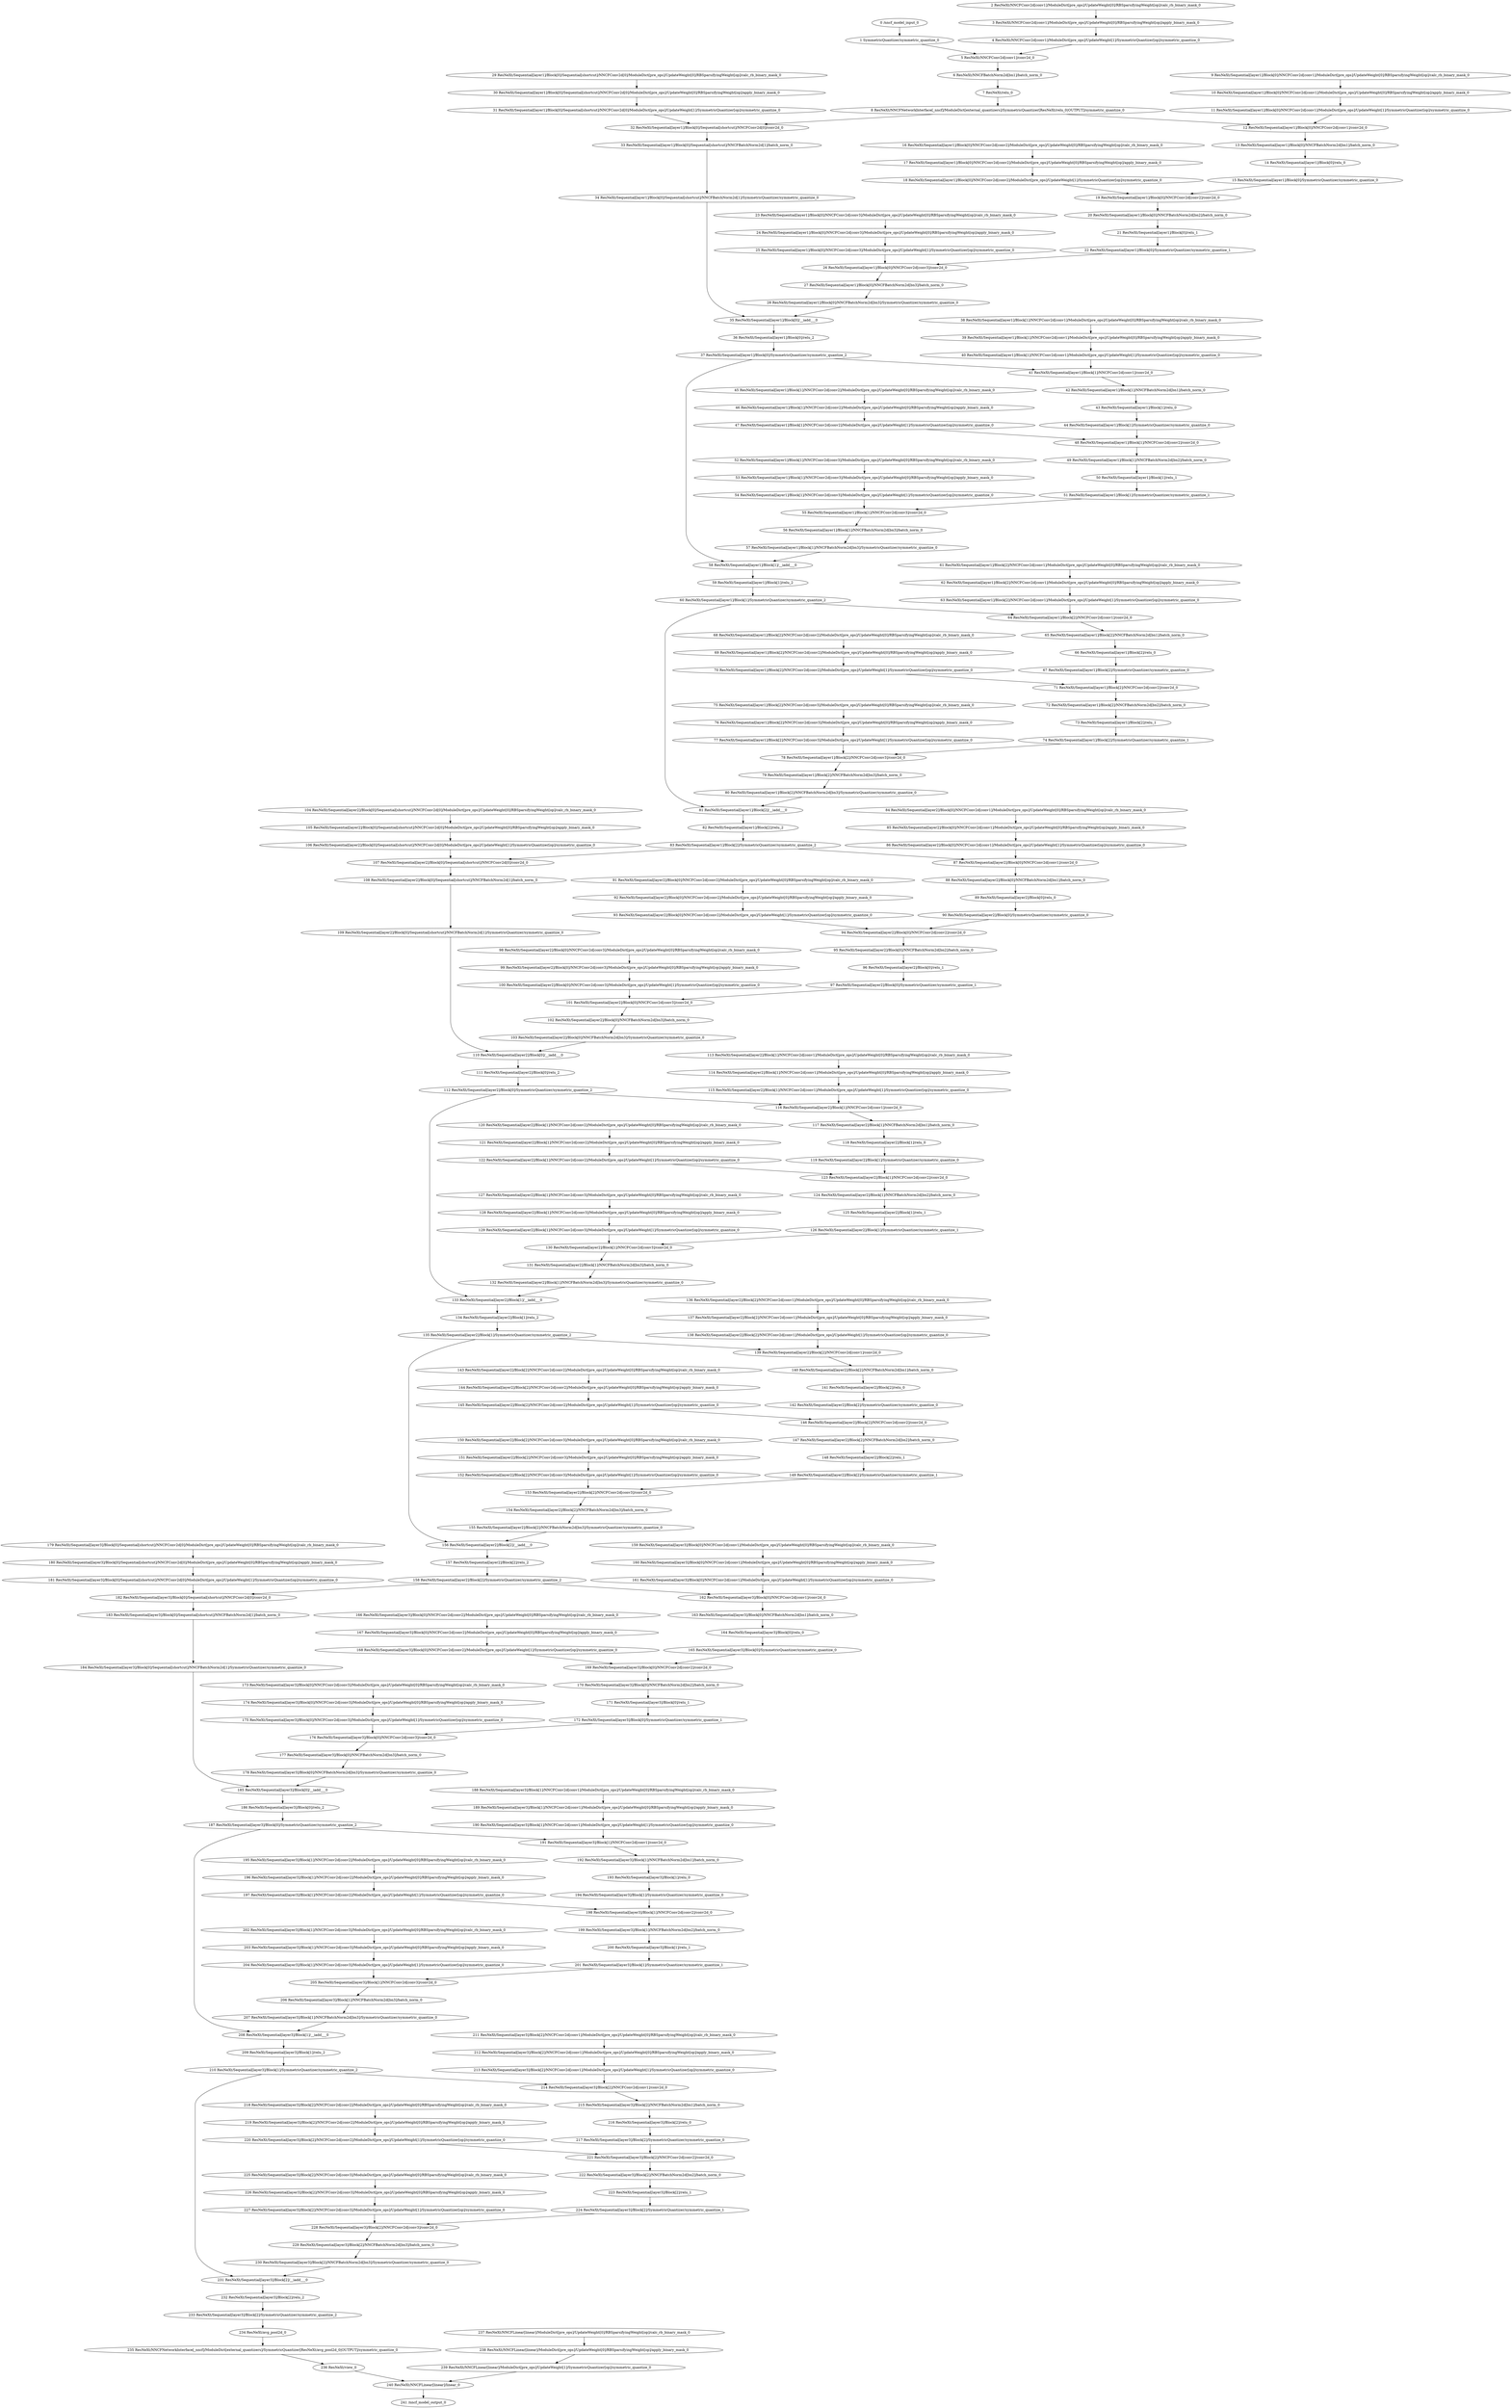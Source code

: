strict digraph  {
"0 /nncf_model_input_0" [id=0, type=nncf_model_input];
"1 SymmetricQuantizer/symmetric_quantize_0" [id=1, type=symmetric_quantize];
"2 ResNeXt/NNCFConv2d[conv1]/ModuleDict[pre_ops]/UpdateWeight[0]/RBSparsifyingWeight[op]/calc_rb_binary_mask_0" [id=2, type=calc_rb_binary_mask];
"3 ResNeXt/NNCFConv2d[conv1]/ModuleDict[pre_ops]/UpdateWeight[0]/RBSparsifyingWeight[op]/apply_binary_mask_0" [id=3, type=apply_binary_mask];
"4 ResNeXt/NNCFConv2d[conv1]/ModuleDict[pre_ops]/UpdateWeight[1]/SymmetricQuantizer[op]/symmetric_quantize_0" [id=4, type=symmetric_quantize];
"5 ResNeXt/NNCFConv2d[conv1]/conv2d_0" [id=5, type=conv2d];
"6 ResNeXt/NNCFBatchNorm2d[bn1]/batch_norm_0" [id=6, type=batch_norm];
"7 ResNeXt/relu_0" [id=7, type=relu];
"8 ResNeXt/NNCFNetworkInterface[_nncf]/ModuleDict[external_quantizers]/SymmetricQuantizer[ResNeXt/relu_0|OUTPUT]/symmetric_quantize_0" [id=8, type=symmetric_quantize];
"9 ResNeXt/Sequential[layer1]/Block[0]/NNCFConv2d[conv1]/ModuleDict[pre_ops]/UpdateWeight[0]/RBSparsifyingWeight[op]/calc_rb_binary_mask_0" [id=9, type=calc_rb_binary_mask];
"10 ResNeXt/Sequential[layer1]/Block[0]/NNCFConv2d[conv1]/ModuleDict[pre_ops]/UpdateWeight[0]/RBSparsifyingWeight[op]/apply_binary_mask_0" [id=10, type=apply_binary_mask];
"11 ResNeXt/Sequential[layer1]/Block[0]/NNCFConv2d[conv1]/ModuleDict[pre_ops]/UpdateWeight[1]/SymmetricQuantizer[op]/symmetric_quantize_0" [id=11, type=symmetric_quantize];
"12 ResNeXt/Sequential[layer1]/Block[0]/NNCFConv2d[conv1]/conv2d_0" [id=12, type=conv2d];
"13 ResNeXt/Sequential[layer1]/Block[0]/NNCFBatchNorm2d[bn1]/batch_norm_0" [id=13, type=batch_norm];
"14 ResNeXt/Sequential[layer1]/Block[0]/relu_0" [id=14, type=relu];
"15 ResNeXt/Sequential[layer1]/Block[0]/SymmetricQuantizer/symmetric_quantize_0" [id=15, type=symmetric_quantize];
"16 ResNeXt/Sequential[layer1]/Block[0]/NNCFConv2d[conv2]/ModuleDict[pre_ops]/UpdateWeight[0]/RBSparsifyingWeight[op]/calc_rb_binary_mask_0" [id=16, type=calc_rb_binary_mask];
"17 ResNeXt/Sequential[layer1]/Block[0]/NNCFConv2d[conv2]/ModuleDict[pre_ops]/UpdateWeight[0]/RBSparsifyingWeight[op]/apply_binary_mask_0" [id=17, type=apply_binary_mask];
"18 ResNeXt/Sequential[layer1]/Block[0]/NNCFConv2d[conv2]/ModuleDict[pre_ops]/UpdateWeight[1]/SymmetricQuantizer[op]/symmetric_quantize_0" [id=18, type=symmetric_quantize];
"19 ResNeXt/Sequential[layer1]/Block[0]/NNCFConv2d[conv2]/conv2d_0" [id=19, type=conv2d];
"20 ResNeXt/Sequential[layer1]/Block[0]/NNCFBatchNorm2d[bn2]/batch_norm_0" [id=20, type=batch_norm];
"21 ResNeXt/Sequential[layer1]/Block[0]/relu_1" [id=21, type=relu];
"22 ResNeXt/Sequential[layer1]/Block[0]/SymmetricQuantizer/symmetric_quantize_1" [id=22, type=symmetric_quantize];
"23 ResNeXt/Sequential[layer1]/Block[0]/NNCFConv2d[conv3]/ModuleDict[pre_ops]/UpdateWeight[0]/RBSparsifyingWeight[op]/calc_rb_binary_mask_0" [id=23, type=calc_rb_binary_mask];
"24 ResNeXt/Sequential[layer1]/Block[0]/NNCFConv2d[conv3]/ModuleDict[pre_ops]/UpdateWeight[0]/RBSparsifyingWeight[op]/apply_binary_mask_0" [id=24, type=apply_binary_mask];
"25 ResNeXt/Sequential[layer1]/Block[0]/NNCFConv2d[conv3]/ModuleDict[pre_ops]/UpdateWeight[1]/SymmetricQuantizer[op]/symmetric_quantize_0" [id=25, type=symmetric_quantize];
"26 ResNeXt/Sequential[layer1]/Block[0]/NNCFConv2d[conv3]/conv2d_0" [id=26, type=conv2d];
"27 ResNeXt/Sequential[layer1]/Block[0]/NNCFBatchNorm2d[bn3]/batch_norm_0" [id=27, type=batch_norm];
"28 ResNeXt/Sequential[layer1]/Block[0]/NNCFBatchNorm2d[bn3]/SymmetricQuantizer/symmetric_quantize_0" [id=28, type=symmetric_quantize];
"29 ResNeXt/Sequential[layer1]/Block[0]/Sequential[shortcut]/NNCFConv2d[0]/ModuleDict[pre_ops]/UpdateWeight[0]/RBSparsifyingWeight[op]/calc_rb_binary_mask_0" [id=29, type=calc_rb_binary_mask];
"30 ResNeXt/Sequential[layer1]/Block[0]/Sequential[shortcut]/NNCFConv2d[0]/ModuleDict[pre_ops]/UpdateWeight[0]/RBSparsifyingWeight[op]/apply_binary_mask_0" [id=30, type=apply_binary_mask];
"31 ResNeXt/Sequential[layer1]/Block[0]/Sequential[shortcut]/NNCFConv2d[0]/ModuleDict[pre_ops]/UpdateWeight[1]/SymmetricQuantizer[op]/symmetric_quantize_0" [id=31, type=symmetric_quantize];
"32 ResNeXt/Sequential[layer1]/Block[0]/Sequential[shortcut]/NNCFConv2d[0]/conv2d_0" [id=32, type=conv2d];
"33 ResNeXt/Sequential[layer1]/Block[0]/Sequential[shortcut]/NNCFBatchNorm2d[1]/batch_norm_0" [id=33, type=batch_norm];
"34 ResNeXt/Sequential[layer1]/Block[0]/Sequential[shortcut]/NNCFBatchNorm2d[1]/SymmetricQuantizer/symmetric_quantize_0" [id=34, type=symmetric_quantize];
"35 ResNeXt/Sequential[layer1]/Block[0]/__iadd___0" [id=35, type=__iadd__];
"36 ResNeXt/Sequential[layer1]/Block[0]/relu_2" [id=36, type=relu];
"37 ResNeXt/Sequential[layer1]/Block[0]/SymmetricQuantizer/symmetric_quantize_2" [id=37, type=symmetric_quantize];
"38 ResNeXt/Sequential[layer1]/Block[1]/NNCFConv2d[conv1]/ModuleDict[pre_ops]/UpdateWeight[0]/RBSparsifyingWeight[op]/calc_rb_binary_mask_0" [id=38, type=calc_rb_binary_mask];
"39 ResNeXt/Sequential[layer1]/Block[1]/NNCFConv2d[conv1]/ModuleDict[pre_ops]/UpdateWeight[0]/RBSparsifyingWeight[op]/apply_binary_mask_0" [id=39, type=apply_binary_mask];
"40 ResNeXt/Sequential[layer1]/Block[1]/NNCFConv2d[conv1]/ModuleDict[pre_ops]/UpdateWeight[1]/SymmetricQuantizer[op]/symmetric_quantize_0" [id=40, type=symmetric_quantize];
"41 ResNeXt/Sequential[layer1]/Block[1]/NNCFConv2d[conv1]/conv2d_0" [id=41, type=conv2d];
"42 ResNeXt/Sequential[layer1]/Block[1]/NNCFBatchNorm2d[bn1]/batch_norm_0" [id=42, type=batch_norm];
"43 ResNeXt/Sequential[layer1]/Block[1]/relu_0" [id=43, type=relu];
"44 ResNeXt/Sequential[layer1]/Block[1]/SymmetricQuantizer/symmetric_quantize_0" [id=44, type=symmetric_quantize];
"45 ResNeXt/Sequential[layer1]/Block[1]/NNCFConv2d[conv2]/ModuleDict[pre_ops]/UpdateWeight[0]/RBSparsifyingWeight[op]/calc_rb_binary_mask_0" [id=45, type=calc_rb_binary_mask];
"46 ResNeXt/Sequential[layer1]/Block[1]/NNCFConv2d[conv2]/ModuleDict[pre_ops]/UpdateWeight[0]/RBSparsifyingWeight[op]/apply_binary_mask_0" [id=46, type=apply_binary_mask];
"47 ResNeXt/Sequential[layer1]/Block[1]/NNCFConv2d[conv2]/ModuleDict[pre_ops]/UpdateWeight[1]/SymmetricQuantizer[op]/symmetric_quantize_0" [id=47, type=symmetric_quantize];
"48 ResNeXt/Sequential[layer1]/Block[1]/NNCFConv2d[conv2]/conv2d_0" [id=48, type=conv2d];
"49 ResNeXt/Sequential[layer1]/Block[1]/NNCFBatchNorm2d[bn2]/batch_norm_0" [id=49, type=batch_norm];
"50 ResNeXt/Sequential[layer1]/Block[1]/relu_1" [id=50, type=relu];
"51 ResNeXt/Sequential[layer1]/Block[1]/SymmetricQuantizer/symmetric_quantize_1" [id=51, type=symmetric_quantize];
"52 ResNeXt/Sequential[layer1]/Block[1]/NNCFConv2d[conv3]/ModuleDict[pre_ops]/UpdateWeight[0]/RBSparsifyingWeight[op]/calc_rb_binary_mask_0" [id=52, type=calc_rb_binary_mask];
"53 ResNeXt/Sequential[layer1]/Block[1]/NNCFConv2d[conv3]/ModuleDict[pre_ops]/UpdateWeight[0]/RBSparsifyingWeight[op]/apply_binary_mask_0" [id=53, type=apply_binary_mask];
"54 ResNeXt/Sequential[layer1]/Block[1]/NNCFConv2d[conv3]/ModuleDict[pre_ops]/UpdateWeight[1]/SymmetricQuantizer[op]/symmetric_quantize_0" [id=54, type=symmetric_quantize];
"55 ResNeXt/Sequential[layer1]/Block[1]/NNCFConv2d[conv3]/conv2d_0" [id=55, type=conv2d];
"56 ResNeXt/Sequential[layer1]/Block[1]/NNCFBatchNorm2d[bn3]/batch_norm_0" [id=56, type=batch_norm];
"57 ResNeXt/Sequential[layer1]/Block[1]/NNCFBatchNorm2d[bn3]/SymmetricQuantizer/symmetric_quantize_0" [id=57, type=symmetric_quantize];
"58 ResNeXt/Sequential[layer1]/Block[1]/__iadd___0" [id=58, type=__iadd__];
"59 ResNeXt/Sequential[layer1]/Block[1]/relu_2" [id=59, type=relu];
"60 ResNeXt/Sequential[layer1]/Block[1]/SymmetricQuantizer/symmetric_quantize_2" [id=60, type=symmetric_quantize];
"61 ResNeXt/Sequential[layer1]/Block[2]/NNCFConv2d[conv1]/ModuleDict[pre_ops]/UpdateWeight[0]/RBSparsifyingWeight[op]/calc_rb_binary_mask_0" [id=61, type=calc_rb_binary_mask];
"62 ResNeXt/Sequential[layer1]/Block[2]/NNCFConv2d[conv1]/ModuleDict[pre_ops]/UpdateWeight[0]/RBSparsifyingWeight[op]/apply_binary_mask_0" [id=62, type=apply_binary_mask];
"63 ResNeXt/Sequential[layer1]/Block[2]/NNCFConv2d[conv1]/ModuleDict[pre_ops]/UpdateWeight[1]/SymmetricQuantizer[op]/symmetric_quantize_0" [id=63, type=symmetric_quantize];
"64 ResNeXt/Sequential[layer1]/Block[2]/NNCFConv2d[conv1]/conv2d_0" [id=64, type=conv2d];
"65 ResNeXt/Sequential[layer1]/Block[2]/NNCFBatchNorm2d[bn1]/batch_norm_0" [id=65, type=batch_norm];
"66 ResNeXt/Sequential[layer1]/Block[2]/relu_0" [id=66, type=relu];
"67 ResNeXt/Sequential[layer1]/Block[2]/SymmetricQuantizer/symmetric_quantize_0" [id=67, type=symmetric_quantize];
"68 ResNeXt/Sequential[layer1]/Block[2]/NNCFConv2d[conv2]/ModuleDict[pre_ops]/UpdateWeight[0]/RBSparsifyingWeight[op]/calc_rb_binary_mask_0" [id=68, type=calc_rb_binary_mask];
"69 ResNeXt/Sequential[layer1]/Block[2]/NNCFConv2d[conv2]/ModuleDict[pre_ops]/UpdateWeight[0]/RBSparsifyingWeight[op]/apply_binary_mask_0" [id=69, type=apply_binary_mask];
"70 ResNeXt/Sequential[layer1]/Block[2]/NNCFConv2d[conv2]/ModuleDict[pre_ops]/UpdateWeight[1]/SymmetricQuantizer[op]/symmetric_quantize_0" [id=70, type=symmetric_quantize];
"71 ResNeXt/Sequential[layer1]/Block[2]/NNCFConv2d[conv2]/conv2d_0" [id=71, type=conv2d];
"72 ResNeXt/Sequential[layer1]/Block[2]/NNCFBatchNorm2d[bn2]/batch_norm_0" [id=72, type=batch_norm];
"73 ResNeXt/Sequential[layer1]/Block[2]/relu_1" [id=73, type=relu];
"74 ResNeXt/Sequential[layer1]/Block[2]/SymmetricQuantizer/symmetric_quantize_1" [id=74, type=symmetric_quantize];
"75 ResNeXt/Sequential[layer1]/Block[2]/NNCFConv2d[conv3]/ModuleDict[pre_ops]/UpdateWeight[0]/RBSparsifyingWeight[op]/calc_rb_binary_mask_0" [id=75, type=calc_rb_binary_mask];
"76 ResNeXt/Sequential[layer1]/Block[2]/NNCFConv2d[conv3]/ModuleDict[pre_ops]/UpdateWeight[0]/RBSparsifyingWeight[op]/apply_binary_mask_0" [id=76, type=apply_binary_mask];
"77 ResNeXt/Sequential[layer1]/Block[2]/NNCFConv2d[conv3]/ModuleDict[pre_ops]/UpdateWeight[1]/SymmetricQuantizer[op]/symmetric_quantize_0" [id=77, type=symmetric_quantize];
"78 ResNeXt/Sequential[layer1]/Block[2]/NNCFConv2d[conv3]/conv2d_0" [id=78, type=conv2d];
"79 ResNeXt/Sequential[layer1]/Block[2]/NNCFBatchNorm2d[bn3]/batch_norm_0" [id=79, type=batch_norm];
"80 ResNeXt/Sequential[layer1]/Block[2]/NNCFBatchNorm2d[bn3]/SymmetricQuantizer/symmetric_quantize_0" [id=80, type=symmetric_quantize];
"81 ResNeXt/Sequential[layer1]/Block[2]/__iadd___0" [id=81, type=__iadd__];
"82 ResNeXt/Sequential[layer1]/Block[2]/relu_2" [id=82, type=relu];
"83 ResNeXt/Sequential[layer1]/Block[2]/SymmetricQuantizer/symmetric_quantize_2" [id=83, type=symmetric_quantize];
"84 ResNeXt/Sequential[layer2]/Block[0]/NNCFConv2d[conv1]/ModuleDict[pre_ops]/UpdateWeight[0]/RBSparsifyingWeight[op]/calc_rb_binary_mask_0" [id=84, type=calc_rb_binary_mask];
"85 ResNeXt/Sequential[layer2]/Block[0]/NNCFConv2d[conv1]/ModuleDict[pre_ops]/UpdateWeight[0]/RBSparsifyingWeight[op]/apply_binary_mask_0" [id=85, type=apply_binary_mask];
"86 ResNeXt/Sequential[layer2]/Block[0]/NNCFConv2d[conv1]/ModuleDict[pre_ops]/UpdateWeight[1]/SymmetricQuantizer[op]/symmetric_quantize_0" [id=86, type=symmetric_quantize];
"87 ResNeXt/Sequential[layer2]/Block[0]/NNCFConv2d[conv1]/conv2d_0" [id=87, type=conv2d];
"88 ResNeXt/Sequential[layer2]/Block[0]/NNCFBatchNorm2d[bn1]/batch_norm_0" [id=88, type=batch_norm];
"89 ResNeXt/Sequential[layer2]/Block[0]/relu_0" [id=89, type=relu];
"90 ResNeXt/Sequential[layer2]/Block[0]/SymmetricQuantizer/symmetric_quantize_0" [id=90, type=symmetric_quantize];
"91 ResNeXt/Sequential[layer2]/Block[0]/NNCFConv2d[conv2]/ModuleDict[pre_ops]/UpdateWeight[0]/RBSparsifyingWeight[op]/calc_rb_binary_mask_0" [id=91, type=calc_rb_binary_mask];
"92 ResNeXt/Sequential[layer2]/Block[0]/NNCFConv2d[conv2]/ModuleDict[pre_ops]/UpdateWeight[0]/RBSparsifyingWeight[op]/apply_binary_mask_0" [id=92, type=apply_binary_mask];
"93 ResNeXt/Sequential[layer2]/Block[0]/NNCFConv2d[conv2]/ModuleDict[pre_ops]/UpdateWeight[1]/SymmetricQuantizer[op]/symmetric_quantize_0" [id=93, type=symmetric_quantize];
"94 ResNeXt/Sequential[layer2]/Block[0]/NNCFConv2d[conv2]/conv2d_0" [id=94, type=conv2d];
"95 ResNeXt/Sequential[layer2]/Block[0]/NNCFBatchNorm2d[bn2]/batch_norm_0" [id=95, type=batch_norm];
"96 ResNeXt/Sequential[layer2]/Block[0]/relu_1" [id=96, type=relu];
"97 ResNeXt/Sequential[layer2]/Block[0]/SymmetricQuantizer/symmetric_quantize_1" [id=97, type=symmetric_quantize];
"98 ResNeXt/Sequential[layer2]/Block[0]/NNCFConv2d[conv3]/ModuleDict[pre_ops]/UpdateWeight[0]/RBSparsifyingWeight[op]/calc_rb_binary_mask_0" [id=98, type=calc_rb_binary_mask];
"99 ResNeXt/Sequential[layer2]/Block[0]/NNCFConv2d[conv3]/ModuleDict[pre_ops]/UpdateWeight[0]/RBSparsifyingWeight[op]/apply_binary_mask_0" [id=99, type=apply_binary_mask];
"100 ResNeXt/Sequential[layer2]/Block[0]/NNCFConv2d[conv3]/ModuleDict[pre_ops]/UpdateWeight[1]/SymmetricQuantizer[op]/symmetric_quantize_0" [id=100, type=symmetric_quantize];
"101 ResNeXt/Sequential[layer2]/Block[0]/NNCFConv2d[conv3]/conv2d_0" [id=101, type=conv2d];
"102 ResNeXt/Sequential[layer2]/Block[0]/NNCFBatchNorm2d[bn3]/batch_norm_0" [id=102, type=batch_norm];
"103 ResNeXt/Sequential[layer2]/Block[0]/NNCFBatchNorm2d[bn3]/SymmetricQuantizer/symmetric_quantize_0" [id=103, type=symmetric_quantize];
"104 ResNeXt/Sequential[layer2]/Block[0]/Sequential[shortcut]/NNCFConv2d[0]/ModuleDict[pre_ops]/UpdateWeight[0]/RBSparsifyingWeight[op]/calc_rb_binary_mask_0" [id=104, type=calc_rb_binary_mask];
"105 ResNeXt/Sequential[layer2]/Block[0]/Sequential[shortcut]/NNCFConv2d[0]/ModuleDict[pre_ops]/UpdateWeight[0]/RBSparsifyingWeight[op]/apply_binary_mask_0" [id=105, type=apply_binary_mask];
"106 ResNeXt/Sequential[layer2]/Block[0]/Sequential[shortcut]/NNCFConv2d[0]/ModuleDict[pre_ops]/UpdateWeight[1]/SymmetricQuantizer[op]/symmetric_quantize_0" [id=106, type=symmetric_quantize];
"107 ResNeXt/Sequential[layer2]/Block[0]/Sequential[shortcut]/NNCFConv2d[0]/conv2d_0" [id=107, type=conv2d];
"108 ResNeXt/Sequential[layer2]/Block[0]/Sequential[shortcut]/NNCFBatchNorm2d[1]/batch_norm_0" [id=108, type=batch_norm];
"109 ResNeXt/Sequential[layer2]/Block[0]/Sequential[shortcut]/NNCFBatchNorm2d[1]/SymmetricQuantizer/symmetric_quantize_0" [id=109, type=symmetric_quantize];
"110 ResNeXt/Sequential[layer2]/Block[0]/__iadd___0" [id=110, type=__iadd__];
"111 ResNeXt/Sequential[layer2]/Block[0]/relu_2" [id=111, type=relu];
"112 ResNeXt/Sequential[layer2]/Block[0]/SymmetricQuantizer/symmetric_quantize_2" [id=112, type=symmetric_quantize];
"113 ResNeXt/Sequential[layer2]/Block[1]/NNCFConv2d[conv1]/ModuleDict[pre_ops]/UpdateWeight[0]/RBSparsifyingWeight[op]/calc_rb_binary_mask_0" [id=113, type=calc_rb_binary_mask];
"114 ResNeXt/Sequential[layer2]/Block[1]/NNCFConv2d[conv1]/ModuleDict[pre_ops]/UpdateWeight[0]/RBSparsifyingWeight[op]/apply_binary_mask_0" [id=114, type=apply_binary_mask];
"115 ResNeXt/Sequential[layer2]/Block[1]/NNCFConv2d[conv1]/ModuleDict[pre_ops]/UpdateWeight[1]/SymmetricQuantizer[op]/symmetric_quantize_0" [id=115, type=symmetric_quantize];
"116 ResNeXt/Sequential[layer2]/Block[1]/NNCFConv2d[conv1]/conv2d_0" [id=116, type=conv2d];
"117 ResNeXt/Sequential[layer2]/Block[1]/NNCFBatchNorm2d[bn1]/batch_norm_0" [id=117, type=batch_norm];
"118 ResNeXt/Sequential[layer2]/Block[1]/relu_0" [id=118, type=relu];
"119 ResNeXt/Sequential[layer2]/Block[1]/SymmetricQuantizer/symmetric_quantize_0" [id=119, type=symmetric_quantize];
"120 ResNeXt/Sequential[layer2]/Block[1]/NNCFConv2d[conv2]/ModuleDict[pre_ops]/UpdateWeight[0]/RBSparsifyingWeight[op]/calc_rb_binary_mask_0" [id=120, type=calc_rb_binary_mask];
"121 ResNeXt/Sequential[layer2]/Block[1]/NNCFConv2d[conv2]/ModuleDict[pre_ops]/UpdateWeight[0]/RBSparsifyingWeight[op]/apply_binary_mask_0" [id=121, type=apply_binary_mask];
"122 ResNeXt/Sequential[layer2]/Block[1]/NNCFConv2d[conv2]/ModuleDict[pre_ops]/UpdateWeight[1]/SymmetricQuantizer[op]/symmetric_quantize_0" [id=122, type=symmetric_quantize];
"123 ResNeXt/Sequential[layer2]/Block[1]/NNCFConv2d[conv2]/conv2d_0" [id=123, type=conv2d];
"124 ResNeXt/Sequential[layer2]/Block[1]/NNCFBatchNorm2d[bn2]/batch_norm_0" [id=124, type=batch_norm];
"125 ResNeXt/Sequential[layer2]/Block[1]/relu_1" [id=125, type=relu];
"126 ResNeXt/Sequential[layer2]/Block[1]/SymmetricQuantizer/symmetric_quantize_1" [id=126, type=symmetric_quantize];
"127 ResNeXt/Sequential[layer2]/Block[1]/NNCFConv2d[conv3]/ModuleDict[pre_ops]/UpdateWeight[0]/RBSparsifyingWeight[op]/calc_rb_binary_mask_0" [id=127, type=calc_rb_binary_mask];
"128 ResNeXt/Sequential[layer2]/Block[1]/NNCFConv2d[conv3]/ModuleDict[pre_ops]/UpdateWeight[0]/RBSparsifyingWeight[op]/apply_binary_mask_0" [id=128, type=apply_binary_mask];
"129 ResNeXt/Sequential[layer2]/Block[1]/NNCFConv2d[conv3]/ModuleDict[pre_ops]/UpdateWeight[1]/SymmetricQuantizer[op]/symmetric_quantize_0" [id=129, type=symmetric_quantize];
"130 ResNeXt/Sequential[layer2]/Block[1]/NNCFConv2d[conv3]/conv2d_0" [id=130, type=conv2d];
"131 ResNeXt/Sequential[layer2]/Block[1]/NNCFBatchNorm2d[bn3]/batch_norm_0" [id=131, type=batch_norm];
"132 ResNeXt/Sequential[layer2]/Block[1]/NNCFBatchNorm2d[bn3]/SymmetricQuantizer/symmetric_quantize_0" [id=132, type=symmetric_quantize];
"133 ResNeXt/Sequential[layer2]/Block[1]/__iadd___0" [id=133, type=__iadd__];
"134 ResNeXt/Sequential[layer2]/Block[1]/relu_2" [id=134, type=relu];
"135 ResNeXt/Sequential[layer2]/Block[1]/SymmetricQuantizer/symmetric_quantize_2" [id=135, type=symmetric_quantize];
"136 ResNeXt/Sequential[layer2]/Block[2]/NNCFConv2d[conv1]/ModuleDict[pre_ops]/UpdateWeight[0]/RBSparsifyingWeight[op]/calc_rb_binary_mask_0" [id=136, type=calc_rb_binary_mask];
"137 ResNeXt/Sequential[layer2]/Block[2]/NNCFConv2d[conv1]/ModuleDict[pre_ops]/UpdateWeight[0]/RBSparsifyingWeight[op]/apply_binary_mask_0" [id=137, type=apply_binary_mask];
"138 ResNeXt/Sequential[layer2]/Block[2]/NNCFConv2d[conv1]/ModuleDict[pre_ops]/UpdateWeight[1]/SymmetricQuantizer[op]/symmetric_quantize_0" [id=138, type=symmetric_quantize];
"139 ResNeXt/Sequential[layer2]/Block[2]/NNCFConv2d[conv1]/conv2d_0" [id=139, type=conv2d];
"140 ResNeXt/Sequential[layer2]/Block[2]/NNCFBatchNorm2d[bn1]/batch_norm_0" [id=140, type=batch_norm];
"141 ResNeXt/Sequential[layer2]/Block[2]/relu_0" [id=141, type=relu];
"142 ResNeXt/Sequential[layer2]/Block[2]/SymmetricQuantizer/symmetric_quantize_0" [id=142, type=symmetric_quantize];
"143 ResNeXt/Sequential[layer2]/Block[2]/NNCFConv2d[conv2]/ModuleDict[pre_ops]/UpdateWeight[0]/RBSparsifyingWeight[op]/calc_rb_binary_mask_0" [id=143, type=calc_rb_binary_mask];
"144 ResNeXt/Sequential[layer2]/Block[2]/NNCFConv2d[conv2]/ModuleDict[pre_ops]/UpdateWeight[0]/RBSparsifyingWeight[op]/apply_binary_mask_0" [id=144, type=apply_binary_mask];
"145 ResNeXt/Sequential[layer2]/Block[2]/NNCFConv2d[conv2]/ModuleDict[pre_ops]/UpdateWeight[1]/SymmetricQuantizer[op]/symmetric_quantize_0" [id=145, type=symmetric_quantize];
"146 ResNeXt/Sequential[layer2]/Block[2]/NNCFConv2d[conv2]/conv2d_0" [id=146, type=conv2d];
"147 ResNeXt/Sequential[layer2]/Block[2]/NNCFBatchNorm2d[bn2]/batch_norm_0" [id=147, type=batch_norm];
"148 ResNeXt/Sequential[layer2]/Block[2]/relu_1" [id=148, type=relu];
"149 ResNeXt/Sequential[layer2]/Block[2]/SymmetricQuantizer/symmetric_quantize_1" [id=149, type=symmetric_quantize];
"150 ResNeXt/Sequential[layer2]/Block[2]/NNCFConv2d[conv3]/ModuleDict[pre_ops]/UpdateWeight[0]/RBSparsifyingWeight[op]/calc_rb_binary_mask_0" [id=150, type=calc_rb_binary_mask];
"151 ResNeXt/Sequential[layer2]/Block[2]/NNCFConv2d[conv3]/ModuleDict[pre_ops]/UpdateWeight[0]/RBSparsifyingWeight[op]/apply_binary_mask_0" [id=151, type=apply_binary_mask];
"152 ResNeXt/Sequential[layer2]/Block[2]/NNCFConv2d[conv3]/ModuleDict[pre_ops]/UpdateWeight[1]/SymmetricQuantizer[op]/symmetric_quantize_0" [id=152, type=symmetric_quantize];
"153 ResNeXt/Sequential[layer2]/Block[2]/NNCFConv2d[conv3]/conv2d_0" [id=153, type=conv2d];
"154 ResNeXt/Sequential[layer2]/Block[2]/NNCFBatchNorm2d[bn3]/batch_norm_0" [id=154, type=batch_norm];
"155 ResNeXt/Sequential[layer2]/Block[2]/NNCFBatchNorm2d[bn3]/SymmetricQuantizer/symmetric_quantize_0" [id=155, type=symmetric_quantize];
"156 ResNeXt/Sequential[layer2]/Block[2]/__iadd___0" [id=156, type=__iadd__];
"157 ResNeXt/Sequential[layer2]/Block[2]/relu_2" [id=157, type=relu];
"158 ResNeXt/Sequential[layer2]/Block[2]/SymmetricQuantizer/symmetric_quantize_2" [id=158, type=symmetric_quantize];
"159 ResNeXt/Sequential[layer3]/Block[0]/NNCFConv2d[conv1]/ModuleDict[pre_ops]/UpdateWeight[0]/RBSparsifyingWeight[op]/calc_rb_binary_mask_0" [id=159, type=calc_rb_binary_mask];
"160 ResNeXt/Sequential[layer3]/Block[0]/NNCFConv2d[conv1]/ModuleDict[pre_ops]/UpdateWeight[0]/RBSparsifyingWeight[op]/apply_binary_mask_0" [id=160, type=apply_binary_mask];
"161 ResNeXt/Sequential[layer3]/Block[0]/NNCFConv2d[conv1]/ModuleDict[pre_ops]/UpdateWeight[1]/SymmetricQuantizer[op]/symmetric_quantize_0" [id=161, type=symmetric_quantize];
"162 ResNeXt/Sequential[layer3]/Block[0]/NNCFConv2d[conv1]/conv2d_0" [id=162, type=conv2d];
"163 ResNeXt/Sequential[layer3]/Block[0]/NNCFBatchNorm2d[bn1]/batch_norm_0" [id=163, type=batch_norm];
"164 ResNeXt/Sequential[layer3]/Block[0]/relu_0" [id=164, type=relu];
"165 ResNeXt/Sequential[layer3]/Block[0]/SymmetricQuantizer/symmetric_quantize_0" [id=165, type=symmetric_quantize];
"166 ResNeXt/Sequential[layer3]/Block[0]/NNCFConv2d[conv2]/ModuleDict[pre_ops]/UpdateWeight[0]/RBSparsifyingWeight[op]/calc_rb_binary_mask_0" [id=166, type=calc_rb_binary_mask];
"167 ResNeXt/Sequential[layer3]/Block[0]/NNCFConv2d[conv2]/ModuleDict[pre_ops]/UpdateWeight[0]/RBSparsifyingWeight[op]/apply_binary_mask_0" [id=167, type=apply_binary_mask];
"168 ResNeXt/Sequential[layer3]/Block[0]/NNCFConv2d[conv2]/ModuleDict[pre_ops]/UpdateWeight[1]/SymmetricQuantizer[op]/symmetric_quantize_0" [id=168, type=symmetric_quantize];
"169 ResNeXt/Sequential[layer3]/Block[0]/NNCFConv2d[conv2]/conv2d_0" [id=169, type=conv2d];
"170 ResNeXt/Sequential[layer3]/Block[0]/NNCFBatchNorm2d[bn2]/batch_norm_0" [id=170, type=batch_norm];
"171 ResNeXt/Sequential[layer3]/Block[0]/relu_1" [id=171, type=relu];
"172 ResNeXt/Sequential[layer3]/Block[0]/SymmetricQuantizer/symmetric_quantize_1" [id=172, type=symmetric_quantize];
"173 ResNeXt/Sequential[layer3]/Block[0]/NNCFConv2d[conv3]/ModuleDict[pre_ops]/UpdateWeight[0]/RBSparsifyingWeight[op]/calc_rb_binary_mask_0" [id=173, type=calc_rb_binary_mask];
"174 ResNeXt/Sequential[layer3]/Block[0]/NNCFConv2d[conv3]/ModuleDict[pre_ops]/UpdateWeight[0]/RBSparsifyingWeight[op]/apply_binary_mask_0" [id=174, type=apply_binary_mask];
"175 ResNeXt/Sequential[layer3]/Block[0]/NNCFConv2d[conv3]/ModuleDict[pre_ops]/UpdateWeight[1]/SymmetricQuantizer[op]/symmetric_quantize_0" [id=175, type=symmetric_quantize];
"176 ResNeXt/Sequential[layer3]/Block[0]/NNCFConv2d[conv3]/conv2d_0" [id=176, type=conv2d];
"177 ResNeXt/Sequential[layer3]/Block[0]/NNCFBatchNorm2d[bn3]/batch_norm_0" [id=177, type=batch_norm];
"178 ResNeXt/Sequential[layer3]/Block[0]/NNCFBatchNorm2d[bn3]/SymmetricQuantizer/symmetric_quantize_0" [id=178, type=symmetric_quantize];
"179 ResNeXt/Sequential[layer3]/Block[0]/Sequential[shortcut]/NNCFConv2d[0]/ModuleDict[pre_ops]/UpdateWeight[0]/RBSparsifyingWeight[op]/calc_rb_binary_mask_0" [id=179, type=calc_rb_binary_mask];
"180 ResNeXt/Sequential[layer3]/Block[0]/Sequential[shortcut]/NNCFConv2d[0]/ModuleDict[pre_ops]/UpdateWeight[0]/RBSparsifyingWeight[op]/apply_binary_mask_0" [id=180, type=apply_binary_mask];
"181 ResNeXt/Sequential[layer3]/Block[0]/Sequential[shortcut]/NNCFConv2d[0]/ModuleDict[pre_ops]/UpdateWeight[1]/SymmetricQuantizer[op]/symmetric_quantize_0" [id=181, type=symmetric_quantize];
"182 ResNeXt/Sequential[layer3]/Block[0]/Sequential[shortcut]/NNCFConv2d[0]/conv2d_0" [id=182, type=conv2d];
"183 ResNeXt/Sequential[layer3]/Block[0]/Sequential[shortcut]/NNCFBatchNorm2d[1]/batch_norm_0" [id=183, type=batch_norm];
"184 ResNeXt/Sequential[layer3]/Block[0]/Sequential[shortcut]/NNCFBatchNorm2d[1]/SymmetricQuantizer/symmetric_quantize_0" [id=184, type=symmetric_quantize];
"185 ResNeXt/Sequential[layer3]/Block[0]/__iadd___0" [id=185, type=__iadd__];
"186 ResNeXt/Sequential[layer3]/Block[0]/relu_2" [id=186, type=relu];
"187 ResNeXt/Sequential[layer3]/Block[0]/SymmetricQuantizer/symmetric_quantize_2" [id=187, type=symmetric_quantize];
"188 ResNeXt/Sequential[layer3]/Block[1]/NNCFConv2d[conv1]/ModuleDict[pre_ops]/UpdateWeight[0]/RBSparsifyingWeight[op]/calc_rb_binary_mask_0" [id=188, type=calc_rb_binary_mask];
"189 ResNeXt/Sequential[layer3]/Block[1]/NNCFConv2d[conv1]/ModuleDict[pre_ops]/UpdateWeight[0]/RBSparsifyingWeight[op]/apply_binary_mask_0" [id=189, type=apply_binary_mask];
"190 ResNeXt/Sequential[layer3]/Block[1]/NNCFConv2d[conv1]/ModuleDict[pre_ops]/UpdateWeight[1]/SymmetricQuantizer[op]/symmetric_quantize_0" [id=190, type=symmetric_quantize];
"191 ResNeXt/Sequential[layer3]/Block[1]/NNCFConv2d[conv1]/conv2d_0" [id=191, type=conv2d];
"192 ResNeXt/Sequential[layer3]/Block[1]/NNCFBatchNorm2d[bn1]/batch_norm_0" [id=192, type=batch_norm];
"193 ResNeXt/Sequential[layer3]/Block[1]/relu_0" [id=193, type=relu];
"194 ResNeXt/Sequential[layer3]/Block[1]/SymmetricQuantizer/symmetric_quantize_0" [id=194, type=symmetric_quantize];
"195 ResNeXt/Sequential[layer3]/Block[1]/NNCFConv2d[conv2]/ModuleDict[pre_ops]/UpdateWeight[0]/RBSparsifyingWeight[op]/calc_rb_binary_mask_0" [id=195, type=calc_rb_binary_mask];
"196 ResNeXt/Sequential[layer3]/Block[1]/NNCFConv2d[conv2]/ModuleDict[pre_ops]/UpdateWeight[0]/RBSparsifyingWeight[op]/apply_binary_mask_0" [id=196, type=apply_binary_mask];
"197 ResNeXt/Sequential[layer3]/Block[1]/NNCFConv2d[conv2]/ModuleDict[pre_ops]/UpdateWeight[1]/SymmetricQuantizer[op]/symmetric_quantize_0" [id=197, type=symmetric_quantize];
"198 ResNeXt/Sequential[layer3]/Block[1]/NNCFConv2d[conv2]/conv2d_0" [id=198, type=conv2d];
"199 ResNeXt/Sequential[layer3]/Block[1]/NNCFBatchNorm2d[bn2]/batch_norm_0" [id=199, type=batch_norm];
"200 ResNeXt/Sequential[layer3]/Block[1]/relu_1" [id=200, type=relu];
"201 ResNeXt/Sequential[layer3]/Block[1]/SymmetricQuantizer/symmetric_quantize_1" [id=201, type=symmetric_quantize];
"202 ResNeXt/Sequential[layer3]/Block[1]/NNCFConv2d[conv3]/ModuleDict[pre_ops]/UpdateWeight[0]/RBSparsifyingWeight[op]/calc_rb_binary_mask_0" [id=202, type=calc_rb_binary_mask];
"203 ResNeXt/Sequential[layer3]/Block[1]/NNCFConv2d[conv3]/ModuleDict[pre_ops]/UpdateWeight[0]/RBSparsifyingWeight[op]/apply_binary_mask_0" [id=203, type=apply_binary_mask];
"204 ResNeXt/Sequential[layer3]/Block[1]/NNCFConv2d[conv3]/ModuleDict[pre_ops]/UpdateWeight[1]/SymmetricQuantizer[op]/symmetric_quantize_0" [id=204, type=symmetric_quantize];
"205 ResNeXt/Sequential[layer3]/Block[1]/NNCFConv2d[conv3]/conv2d_0" [id=205, type=conv2d];
"206 ResNeXt/Sequential[layer3]/Block[1]/NNCFBatchNorm2d[bn3]/batch_norm_0" [id=206, type=batch_norm];
"207 ResNeXt/Sequential[layer3]/Block[1]/NNCFBatchNorm2d[bn3]/SymmetricQuantizer/symmetric_quantize_0" [id=207, type=symmetric_quantize];
"208 ResNeXt/Sequential[layer3]/Block[1]/__iadd___0" [id=208, type=__iadd__];
"209 ResNeXt/Sequential[layer3]/Block[1]/relu_2" [id=209, type=relu];
"210 ResNeXt/Sequential[layer3]/Block[1]/SymmetricQuantizer/symmetric_quantize_2" [id=210, type=symmetric_quantize];
"211 ResNeXt/Sequential[layer3]/Block[2]/NNCFConv2d[conv1]/ModuleDict[pre_ops]/UpdateWeight[0]/RBSparsifyingWeight[op]/calc_rb_binary_mask_0" [id=211, type=calc_rb_binary_mask];
"212 ResNeXt/Sequential[layer3]/Block[2]/NNCFConv2d[conv1]/ModuleDict[pre_ops]/UpdateWeight[0]/RBSparsifyingWeight[op]/apply_binary_mask_0" [id=212, type=apply_binary_mask];
"213 ResNeXt/Sequential[layer3]/Block[2]/NNCFConv2d[conv1]/ModuleDict[pre_ops]/UpdateWeight[1]/SymmetricQuantizer[op]/symmetric_quantize_0" [id=213, type=symmetric_quantize];
"214 ResNeXt/Sequential[layer3]/Block[2]/NNCFConv2d[conv1]/conv2d_0" [id=214, type=conv2d];
"215 ResNeXt/Sequential[layer3]/Block[2]/NNCFBatchNorm2d[bn1]/batch_norm_0" [id=215, type=batch_norm];
"216 ResNeXt/Sequential[layer3]/Block[2]/relu_0" [id=216, type=relu];
"217 ResNeXt/Sequential[layer3]/Block[2]/SymmetricQuantizer/symmetric_quantize_0" [id=217, type=symmetric_quantize];
"218 ResNeXt/Sequential[layer3]/Block[2]/NNCFConv2d[conv2]/ModuleDict[pre_ops]/UpdateWeight[0]/RBSparsifyingWeight[op]/calc_rb_binary_mask_0" [id=218, type=calc_rb_binary_mask];
"219 ResNeXt/Sequential[layer3]/Block[2]/NNCFConv2d[conv2]/ModuleDict[pre_ops]/UpdateWeight[0]/RBSparsifyingWeight[op]/apply_binary_mask_0" [id=219, type=apply_binary_mask];
"220 ResNeXt/Sequential[layer3]/Block[2]/NNCFConv2d[conv2]/ModuleDict[pre_ops]/UpdateWeight[1]/SymmetricQuantizer[op]/symmetric_quantize_0" [id=220, type=symmetric_quantize];
"221 ResNeXt/Sequential[layer3]/Block[2]/NNCFConv2d[conv2]/conv2d_0" [id=221, type=conv2d];
"222 ResNeXt/Sequential[layer3]/Block[2]/NNCFBatchNorm2d[bn2]/batch_norm_0" [id=222, type=batch_norm];
"223 ResNeXt/Sequential[layer3]/Block[2]/relu_1" [id=223, type=relu];
"224 ResNeXt/Sequential[layer3]/Block[2]/SymmetricQuantizer/symmetric_quantize_1" [id=224, type=symmetric_quantize];
"225 ResNeXt/Sequential[layer3]/Block[2]/NNCFConv2d[conv3]/ModuleDict[pre_ops]/UpdateWeight[0]/RBSparsifyingWeight[op]/calc_rb_binary_mask_0" [id=225, type=calc_rb_binary_mask];
"226 ResNeXt/Sequential[layer3]/Block[2]/NNCFConv2d[conv3]/ModuleDict[pre_ops]/UpdateWeight[0]/RBSparsifyingWeight[op]/apply_binary_mask_0" [id=226, type=apply_binary_mask];
"227 ResNeXt/Sequential[layer3]/Block[2]/NNCFConv2d[conv3]/ModuleDict[pre_ops]/UpdateWeight[1]/SymmetricQuantizer[op]/symmetric_quantize_0" [id=227, type=symmetric_quantize];
"228 ResNeXt/Sequential[layer3]/Block[2]/NNCFConv2d[conv3]/conv2d_0" [id=228, type=conv2d];
"229 ResNeXt/Sequential[layer3]/Block[2]/NNCFBatchNorm2d[bn3]/batch_norm_0" [id=229, type=batch_norm];
"230 ResNeXt/Sequential[layer3]/Block[2]/NNCFBatchNorm2d[bn3]/SymmetricQuantizer/symmetric_quantize_0" [id=230, type=symmetric_quantize];
"231 ResNeXt/Sequential[layer3]/Block[2]/__iadd___0" [id=231, type=__iadd__];
"232 ResNeXt/Sequential[layer3]/Block[2]/relu_2" [id=232, type=relu];
"233 ResNeXt/Sequential[layer3]/Block[2]/SymmetricQuantizer/symmetric_quantize_2" [id=233, type=symmetric_quantize];
"234 ResNeXt/avg_pool2d_0" [id=234, type=avg_pool2d];
"235 ResNeXt/NNCFNetworkInterface[_nncf]/ModuleDict[external_quantizers]/SymmetricQuantizer[ResNeXt/avg_pool2d_0|OUTPUT]/symmetric_quantize_0" [id=235, type=symmetric_quantize];
"236 ResNeXt/view_0" [id=236, type=view];
"237 ResNeXt/NNCFLinear[linear]/ModuleDict[pre_ops]/UpdateWeight[0]/RBSparsifyingWeight[op]/calc_rb_binary_mask_0" [id=237, type=calc_rb_binary_mask];
"238 ResNeXt/NNCFLinear[linear]/ModuleDict[pre_ops]/UpdateWeight[0]/RBSparsifyingWeight[op]/apply_binary_mask_0" [id=238, type=apply_binary_mask];
"239 ResNeXt/NNCFLinear[linear]/ModuleDict[pre_ops]/UpdateWeight[1]/SymmetricQuantizer[op]/symmetric_quantize_0" [id=239, type=symmetric_quantize];
"240 ResNeXt/NNCFLinear[linear]/linear_0" [id=240, type=linear];
"241 /nncf_model_output_0" [id=241, type=nncf_model_output];
"0 /nncf_model_input_0" -> "1 SymmetricQuantizer/symmetric_quantize_0";
"1 SymmetricQuantizer/symmetric_quantize_0" -> "5 ResNeXt/NNCFConv2d[conv1]/conv2d_0";
"2 ResNeXt/NNCFConv2d[conv1]/ModuleDict[pre_ops]/UpdateWeight[0]/RBSparsifyingWeight[op]/calc_rb_binary_mask_0" -> "3 ResNeXt/NNCFConv2d[conv1]/ModuleDict[pre_ops]/UpdateWeight[0]/RBSparsifyingWeight[op]/apply_binary_mask_0";
"3 ResNeXt/NNCFConv2d[conv1]/ModuleDict[pre_ops]/UpdateWeight[0]/RBSparsifyingWeight[op]/apply_binary_mask_0" -> "4 ResNeXt/NNCFConv2d[conv1]/ModuleDict[pre_ops]/UpdateWeight[1]/SymmetricQuantizer[op]/symmetric_quantize_0";
"4 ResNeXt/NNCFConv2d[conv1]/ModuleDict[pre_ops]/UpdateWeight[1]/SymmetricQuantizer[op]/symmetric_quantize_0" -> "5 ResNeXt/NNCFConv2d[conv1]/conv2d_0";
"5 ResNeXt/NNCFConv2d[conv1]/conv2d_0" -> "6 ResNeXt/NNCFBatchNorm2d[bn1]/batch_norm_0";
"6 ResNeXt/NNCFBatchNorm2d[bn1]/batch_norm_0" -> "7 ResNeXt/relu_0";
"7 ResNeXt/relu_0" -> "8 ResNeXt/NNCFNetworkInterface[_nncf]/ModuleDict[external_quantizers]/SymmetricQuantizer[ResNeXt/relu_0|OUTPUT]/symmetric_quantize_0";
"8 ResNeXt/NNCFNetworkInterface[_nncf]/ModuleDict[external_quantizers]/SymmetricQuantizer[ResNeXt/relu_0|OUTPUT]/symmetric_quantize_0" -> "12 ResNeXt/Sequential[layer1]/Block[0]/NNCFConv2d[conv1]/conv2d_0";
"8 ResNeXt/NNCFNetworkInterface[_nncf]/ModuleDict[external_quantizers]/SymmetricQuantizer[ResNeXt/relu_0|OUTPUT]/symmetric_quantize_0" -> "32 ResNeXt/Sequential[layer1]/Block[0]/Sequential[shortcut]/NNCFConv2d[0]/conv2d_0";
"9 ResNeXt/Sequential[layer1]/Block[0]/NNCFConv2d[conv1]/ModuleDict[pre_ops]/UpdateWeight[0]/RBSparsifyingWeight[op]/calc_rb_binary_mask_0" -> "10 ResNeXt/Sequential[layer1]/Block[0]/NNCFConv2d[conv1]/ModuleDict[pre_ops]/UpdateWeight[0]/RBSparsifyingWeight[op]/apply_binary_mask_0";
"10 ResNeXt/Sequential[layer1]/Block[0]/NNCFConv2d[conv1]/ModuleDict[pre_ops]/UpdateWeight[0]/RBSparsifyingWeight[op]/apply_binary_mask_0" -> "11 ResNeXt/Sequential[layer1]/Block[0]/NNCFConv2d[conv1]/ModuleDict[pre_ops]/UpdateWeight[1]/SymmetricQuantizer[op]/symmetric_quantize_0";
"11 ResNeXt/Sequential[layer1]/Block[0]/NNCFConv2d[conv1]/ModuleDict[pre_ops]/UpdateWeight[1]/SymmetricQuantizer[op]/symmetric_quantize_0" -> "12 ResNeXt/Sequential[layer1]/Block[0]/NNCFConv2d[conv1]/conv2d_0";
"12 ResNeXt/Sequential[layer1]/Block[0]/NNCFConv2d[conv1]/conv2d_0" -> "13 ResNeXt/Sequential[layer1]/Block[0]/NNCFBatchNorm2d[bn1]/batch_norm_0";
"13 ResNeXt/Sequential[layer1]/Block[0]/NNCFBatchNorm2d[bn1]/batch_norm_0" -> "14 ResNeXt/Sequential[layer1]/Block[0]/relu_0";
"14 ResNeXt/Sequential[layer1]/Block[0]/relu_0" -> "15 ResNeXt/Sequential[layer1]/Block[0]/SymmetricQuantizer/symmetric_quantize_0";
"15 ResNeXt/Sequential[layer1]/Block[0]/SymmetricQuantizer/symmetric_quantize_0" -> "19 ResNeXt/Sequential[layer1]/Block[0]/NNCFConv2d[conv2]/conv2d_0";
"16 ResNeXt/Sequential[layer1]/Block[0]/NNCFConv2d[conv2]/ModuleDict[pre_ops]/UpdateWeight[0]/RBSparsifyingWeight[op]/calc_rb_binary_mask_0" -> "17 ResNeXt/Sequential[layer1]/Block[0]/NNCFConv2d[conv2]/ModuleDict[pre_ops]/UpdateWeight[0]/RBSparsifyingWeight[op]/apply_binary_mask_0";
"17 ResNeXt/Sequential[layer1]/Block[0]/NNCFConv2d[conv2]/ModuleDict[pre_ops]/UpdateWeight[0]/RBSparsifyingWeight[op]/apply_binary_mask_0" -> "18 ResNeXt/Sequential[layer1]/Block[0]/NNCFConv2d[conv2]/ModuleDict[pre_ops]/UpdateWeight[1]/SymmetricQuantizer[op]/symmetric_quantize_0";
"18 ResNeXt/Sequential[layer1]/Block[0]/NNCFConv2d[conv2]/ModuleDict[pre_ops]/UpdateWeight[1]/SymmetricQuantizer[op]/symmetric_quantize_0" -> "19 ResNeXt/Sequential[layer1]/Block[0]/NNCFConv2d[conv2]/conv2d_0";
"19 ResNeXt/Sequential[layer1]/Block[0]/NNCFConv2d[conv2]/conv2d_0" -> "20 ResNeXt/Sequential[layer1]/Block[0]/NNCFBatchNorm2d[bn2]/batch_norm_0";
"20 ResNeXt/Sequential[layer1]/Block[0]/NNCFBatchNorm2d[bn2]/batch_norm_0" -> "21 ResNeXt/Sequential[layer1]/Block[0]/relu_1";
"21 ResNeXt/Sequential[layer1]/Block[0]/relu_1" -> "22 ResNeXt/Sequential[layer1]/Block[0]/SymmetricQuantizer/symmetric_quantize_1";
"22 ResNeXt/Sequential[layer1]/Block[0]/SymmetricQuantizer/symmetric_quantize_1" -> "26 ResNeXt/Sequential[layer1]/Block[0]/NNCFConv2d[conv3]/conv2d_0";
"23 ResNeXt/Sequential[layer1]/Block[0]/NNCFConv2d[conv3]/ModuleDict[pre_ops]/UpdateWeight[0]/RBSparsifyingWeight[op]/calc_rb_binary_mask_0" -> "24 ResNeXt/Sequential[layer1]/Block[0]/NNCFConv2d[conv3]/ModuleDict[pre_ops]/UpdateWeight[0]/RBSparsifyingWeight[op]/apply_binary_mask_0";
"24 ResNeXt/Sequential[layer1]/Block[0]/NNCFConv2d[conv3]/ModuleDict[pre_ops]/UpdateWeight[0]/RBSparsifyingWeight[op]/apply_binary_mask_0" -> "25 ResNeXt/Sequential[layer1]/Block[0]/NNCFConv2d[conv3]/ModuleDict[pre_ops]/UpdateWeight[1]/SymmetricQuantizer[op]/symmetric_quantize_0";
"25 ResNeXt/Sequential[layer1]/Block[0]/NNCFConv2d[conv3]/ModuleDict[pre_ops]/UpdateWeight[1]/SymmetricQuantizer[op]/symmetric_quantize_0" -> "26 ResNeXt/Sequential[layer1]/Block[0]/NNCFConv2d[conv3]/conv2d_0";
"26 ResNeXt/Sequential[layer1]/Block[0]/NNCFConv2d[conv3]/conv2d_0" -> "27 ResNeXt/Sequential[layer1]/Block[0]/NNCFBatchNorm2d[bn3]/batch_norm_0";
"27 ResNeXt/Sequential[layer1]/Block[0]/NNCFBatchNorm2d[bn3]/batch_norm_0" -> "28 ResNeXt/Sequential[layer1]/Block[0]/NNCFBatchNorm2d[bn3]/SymmetricQuantizer/symmetric_quantize_0";
"28 ResNeXt/Sequential[layer1]/Block[0]/NNCFBatchNorm2d[bn3]/SymmetricQuantizer/symmetric_quantize_0" -> "35 ResNeXt/Sequential[layer1]/Block[0]/__iadd___0";
"29 ResNeXt/Sequential[layer1]/Block[0]/Sequential[shortcut]/NNCFConv2d[0]/ModuleDict[pre_ops]/UpdateWeight[0]/RBSparsifyingWeight[op]/calc_rb_binary_mask_0" -> "30 ResNeXt/Sequential[layer1]/Block[0]/Sequential[shortcut]/NNCFConv2d[0]/ModuleDict[pre_ops]/UpdateWeight[0]/RBSparsifyingWeight[op]/apply_binary_mask_0";
"30 ResNeXt/Sequential[layer1]/Block[0]/Sequential[shortcut]/NNCFConv2d[0]/ModuleDict[pre_ops]/UpdateWeight[0]/RBSparsifyingWeight[op]/apply_binary_mask_0" -> "31 ResNeXt/Sequential[layer1]/Block[0]/Sequential[shortcut]/NNCFConv2d[0]/ModuleDict[pre_ops]/UpdateWeight[1]/SymmetricQuantizer[op]/symmetric_quantize_0";
"31 ResNeXt/Sequential[layer1]/Block[0]/Sequential[shortcut]/NNCFConv2d[0]/ModuleDict[pre_ops]/UpdateWeight[1]/SymmetricQuantizer[op]/symmetric_quantize_0" -> "32 ResNeXt/Sequential[layer1]/Block[0]/Sequential[shortcut]/NNCFConv2d[0]/conv2d_0";
"32 ResNeXt/Sequential[layer1]/Block[0]/Sequential[shortcut]/NNCFConv2d[0]/conv2d_0" -> "33 ResNeXt/Sequential[layer1]/Block[0]/Sequential[shortcut]/NNCFBatchNorm2d[1]/batch_norm_0";
"33 ResNeXt/Sequential[layer1]/Block[0]/Sequential[shortcut]/NNCFBatchNorm2d[1]/batch_norm_0" -> "34 ResNeXt/Sequential[layer1]/Block[0]/Sequential[shortcut]/NNCFBatchNorm2d[1]/SymmetricQuantizer/symmetric_quantize_0";
"34 ResNeXt/Sequential[layer1]/Block[0]/Sequential[shortcut]/NNCFBatchNorm2d[1]/SymmetricQuantizer/symmetric_quantize_0" -> "35 ResNeXt/Sequential[layer1]/Block[0]/__iadd___0";
"35 ResNeXt/Sequential[layer1]/Block[0]/__iadd___0" -> "36 ResNeXt/Sequential[layer1]/Block[0]/relu_2";
"36 ResNeXt/Sequential[layer1]/Block[0]/relu_2" -> "37 ResNeXt/Sequential[layer1]/Block[0]/SymmetricQuantizer/symmetric_quantize_2";
"37 ResNeXt/Sequential[layer1]/Block[0]/SymmetricQuantizer/symmetric_quantize_2" -> "41 ResNeXt/Sequential[layer1]/Block[1]/NNCFConv2d[conv1]/conv2d_0";
"37 ResNeXt/Sequential[layer1]/Block[0]/SymmetricQuantizer/symmetric_quantize_2" -> "58 ResNeXt/Sequential[layer1]/Block[1]/__iadd___0";
"38 ResNeXt/Sequential[layer1]/Block[1]/NNCFConv2d[conv1]/ModuleDict[pre_ops]/UpdateWeight[0]/RBSparsifyingWeight[op]/calc_rb_binary_mask_0" -> "39 ResNeXt/Sequential[layer1]/Block[1]/NNCFConv2d[conv1]/ModuleDict[pre_ops]/UpdateWeight[0]/RBSparsifyingWeight[op]/apply_binary_mask_0";
"39 ResNeXt/Sequential[layer1]/Block[1]/NNCFConv2d[conv1]/ModuleDict[pre_ops]/UpdateWeight[0]/RBSparsifyingWeight[op]/apply_binary_mask_0" -> "40 ResNeXt/Sequential[layer1]/Block[1]/NNCFConv2d[conv1]/ModuleDict[pre_ops]/UpdateWeight[1]/SymmetricQuantizer[op]/symmetric_quantize_0";
"40 ResNeXt/Sequential[layer1]/Block[1]/NNCFConv2d[conv1]/ModuleDict[pre_ops]/UpdateWeight[1]/SymmetricQuantizer[op]/symmetric_quantize_0" -> "41 ResNeXt/Sequential[layer1]/Block[1]/NNCFConv2d[conv1]/conv2d_0";
"41 ResNeXt/Sequential[layer1]/Block[1]/NNCFConv2d[conv1]/conv2d_0" -> "42 ResNeXt/Sequential[layer1]/Block[1]/NNCFBatchNorm2d[bn1]/batch_norm_0";
"42 ResNeXt/Sequential[layer1]/Block[1]/NNCFBatchNorm2d[bn1]/batch_norm_0" -> "43 ResNeXt/Sequential[layer1]/Block[1]/relu_0";
"43 ResNeXt/Sequential[layer1]/Block[1]/relu_0" -> "44 ResNeXt/Sequential[layer1]/Block[1]/SymmetricQuantizer/symmetric_quantize_0";
"44 ResNeXt/Sequential[layer1]/Block[1]/SymmetricQuantizer/symmetric_quantize_0" -> "48 ResNeXt/Sequential[layer1]/Block[1]/NNCFConv2d[conv2]/conv2d_0";
"45 ResNeXt/Sequential[layer1]/Block[1]/NNCFConv2d[conv2]/ModuleDict[pre_ops]/UpdateWeight[0]/RBSparsifyingWeight[op]/calc_rb_binary_mask_0" -> "46 ResNeXt/Sequential[layer1]/Block[1]/NNCFConv2d[conv2]/ModuleDict[pre_ops]/UpdateWeight[0]/RBSparsifyingWeight[op]/apply_binary_mask_0";
"46 ResNeXt/Sequential[layer1]/Block[1]/NNCFConv2d[conv2]/ModuleDict[pre_ops]/UpdateWeight[0]/RBSparsifyingWeight[op]/apply_binary_mask_0" -> "47 ResNeXt/Sequential[layer1]/Block[1]/NNCFConv2d[conv2]/ModuleDict[pre_ops]/UpdateWeight[1]/SymmetricQuantizer[op]/symmetric_quantize_0";
"47 ResNeXt/Sequential[layer1]/Block[1]/NNCFConv2d[conv2]/ModuleDict[pre_ops]/UpdateWeight[1]/SymmetricQuantizer[op]/symmetric_quantize_0" -> "48 ResNeXt/Sequential[layer1]/Block[1]/NNCFConv2d[conv2]/conv2d_0";
"48 ResNeXt/Sequential[layer1]/Block[1]/NNCFConv2d[conv2]/conv2d_0" -> "49 ResNeXt/Sequential[layer1]/Block[1]/NNCFBatchNorm2d[bn2]/batch_norm_0";
"49 ResNeXt/Sequential[layer1]/Block[1]/NNCFBatchNorm2d[bn2]/batch_norm_0" -> "50 ResNeXt/Sequential[layer1]/Block[1]/relu_1";
"50 ResNeXt/Sequential[layer1]/Block[1]/relu_1" -> "51 ResNeXt/Sequential[layer1]/Block[1]/SymmetricQuantizer/symmetric_quantize_1";
"51 ResNeXt/Sequential[layer1]/Block[1]/SymmetricQuantizer/symmetric_quantize_1" -> "55 ResNeXt/Sequential[layer1]/Block[1]/NNCFConv2d[conv3]/conv2d_0";
"52 ResNeXt/Sequential[layer1]/Block[1]/NNCFConv2d[conv3]/ModuleDict[pre_ops]/UpdateWeight[0]/RBSparsifyingWeight[op]/calc_rb_binary_mask_0" -> "53 ResNeXt/Sequential[layer1]/Block[1]/NNCFConv2d[conv3]/ModuleDict[pre_ops]/UpdateWeight[0]/RBSparsifyingWeight[op]/apply_binary_mask_0";
"53 ResNeXt/Sequential[layer1]/Block[1]/NNCFConv2d[conv3]/ModuleDict[pre_ops]/UpdateWeight[0]/RBSparsifyingWeight[op]/apply_binary_mask_0" -> "54 ResNeXt/Sequential[layer1]/Block[1]/NNCFConv2d[conv3]/ModuleDict[pre_ops]/UpdateWeight[1]/SymmetricQuantizer[op]/symmetric_quantize_0";
"54 ResNeXt/Sequential[layer1]/Block[1]/NNCFConv2d[conv3]/ModuleDict[pre_ops]/UpdateWeight[1]/SymmetricQuantizer[op]/symmetric_quantize_0" -> "55 ResNeXt/Sequential[layer1]/Block[1]/NNCFConv2d[conv3]/conv2d_0";
"55 ResNeXt/Sequential[layer1]/Block[1]/NNCFConv2d[conv3]/conv2d_0" -> "56 ResNeXt/Sequential[layer1]/Block[1]/NNCFBatchNorm2d[bn3]/batch_norm_0";
"56 ResNeXt/Sequential[layer1]/Block[1]/NNCFBatchNorm2d[bn3]/batch_norm_0" -> "57 ResNeXt/Sequential[layer1]/Block[1]/NNCFBatchNorm2d[bn3]/SymmetricQuantizer/symmetric_quantize_0";
"57 ResNeXt/Sequential[layer1]/Block[1]/NNCFBatchNorm2d[bn3]/SymmetricQuantizer/symmetric_quantize_0" -> "58 ResNeXt/Sequential[layer1]/Block[1]/__iadd___0";
"58 ResNeXt/Sequential[layer1]/Block[1]/__iadd___0" -> "59 ResNeXt/Sequential[layer1]/Block[1]/relu_2";
"59 ResNeXt/Sequential[layer1]/Block[1]/relu_2" -> "60 ResNeXt/Sequential[layer1]/Block[1]/SymmetricQuantizer/symmetric_quantize_2";
"60 ResNeXt/Sequential[layer1]/Block[1]/SymmetricQuantizer/symmetric_quantize_2" -> "64 ResNeXt/Sequential[layer1]/Block[2]/NNCFConv2d[conv1]/conv2d_0";
"60 ResNeXt/Sequential[layer1]/Block[1]/SymmetricQuantizer/symmetric_quantize_2" -> "81 ResNeXt/Sequential[layer1]/Block[2]/__iadd___0";
"61 ResNeXt/Sequential[layer1]/Block[2]/NNCFConv2d[conv1]/ModuleDict[pre_ops]/UpdateWeight[0]/RBSparsifyingWeight[op]/calc_rb_binary_mask_0" -> "62 ResNeXt/Sequential[layer1]/Block[2]/NNCFConv2d[conv1]/ModuleDict[pre_ops]/UpdateWeight[0]/RBSparsifyingWeight[op]/apply_binary_mask_0";
"62 ResNeXt/Sequential[layer1]/Block[2]/NNCFConv2d[conv1]/ModuleDict[pre_ops]/UpdateWeight[0]/RBSparsifyingWeight[op]/apply_binary_mask_0" -> "63 ResNeXt/Sequential[layer1]/Block[2]/NNCFConv2d[conv1]/ModuleDict[pre_ops]/UpdateWeight[1]/SymmetricQuantizer[op]/symmetric_quantize_0";
"63 ResNeXt/Sequential[layer1]/Block[2]/NNCFConv2d[conv1]/ModuleDict[pre_ops]/UpdateWeight[1]/SymmetricQuantizer[op]/symmetric_quantize_0" -> "64 ResNeXt/Sequential[layer1]/Block[2]/NNCFConv2d[conv1]/conv2d_0";
"64 ResNeXt/Sequential[layer1]/Block[2]/NNCFConv2d[conv1]/conv2d_0" -> "65 ResNeXt/Sequential[layer1]/Block[2]/NNCFBatchNorm2d[bn1]/batch_norm_0";
"65 ResNeXt/Sequential[layer1]/Block[2]/NNCFBatchNorm2d[bn1]/batch_norm_0" -> "66 ResNeXt/Sequential[layer1]/Block[2]/relu_0";
"66 ResNeXt/Sequential[layer1]/Block[2]/relu_0" -> "67 ResNeXt/Sequential[layer1]/Block[2]/SymmetricQuantizer/symmetric_quantize_0";
"67 ResNeXt/Sequential[layer1]/Block[2]/SymmetricQuantizer/symmetric_quantize_0" -> "71 ResNeXt/Sequential[layer1]/Block[2]/NNCFConv2d[conv2]/conv2d_0";
"68 ResNeXt/Sequential[layer1]/Block[2]/NNCFConv2d[conv2]/ModuleDict[pre_ops]/UpdateWeight[0]/RBSparsifyingWeight[op]/calc_rb_binary_mask_0" -> "69 ResNeXt/Sequential[layer1]/Block[2]/NNCFConv2d[conv2]/ModuleDict[pre_ops]/UpdateWeight[0]/RBSparsifyingWeight[op]/apply_binary_mask_0";
"69 ResNeXt/Sequential[layer1]/Block[2]/NNCFConv2d[conv2]/ModuleDict[pre_ops]/UpdateWeight[0]/RBSparsifyingWeight[op]/apply_binary_mask_0" -> "70 ResNeXt/Sequential[layer1]/Block[2]/NNCFConv2d[conv2]/ModuleDict[pre_ops]/UpdateWeight[1]/SymmetricQuantizer[op]/symmetric_quantize_0";
"70 ResNeXt/Sequential[layer1]/Block[2]/NNCFConv2d[conv2]/ModuleDict[pre_ops]/UpdateWeight[1]/SymmetricQuantizer[op]/symmetric_quantize_0" -> "71 ResNeXt/Sequential[layer1]/Block[2]/NNCFConv2d[conv2]/conv2d_0";
"71 ResNeXt/Sequential[layer1]/Block[2]/NNCFConv2d[conv2]/conv2d_0" -> "72 ResNeXt/Sequential[layer1]/Block[2]/NNCFBatchNorm2d[bn2]/batch_norm_0";
"72 ResNeXt/Sequential[layer1]/Block[2]/NNCFBatchNorm2d[bn2]/batch_norm_0" -> "73 ResNeXt/Sequential[layer1]/Block[2]/relu_1";
"73 ResNeXt/Sequential[layer1]/Block[2]/relu_1" -> "74 ResNeXt/Sequential[layer1]/Block[2]/SymmetricQuantizer/symmetric_quantize_1";
"74 ResNeXt/Sequential[layer1]/Block[2]/SymmetricQuantizer/symmetric_quantize_1" -> "78 ResNeXt/Sequential[layer1]/Block[2]/NNCFConv2d[conv3]/conv2d_0";
"75 ResNeXt/Sequential[layer1]/Block[2]/NNCFConv2d[conv3]/ModuleDict[pre_ops]/UpdateWeight[0]/RBSparsifyingWeight[op]/calc_rb_binary_mask_0" -> "76 ResNeXt/Sequential[layer1]/Block[2]/NNCFConv2d[conv3]/ModuleDict[pre_ops]/UpdateWeight[0]/RBSparsifyingWeight[op]/apply_binary_mask_0";
"76 ResNeXt/Sequential[layer1]/Block[2]/NNCFConv2d[conv3]/ModuleDict[pre_ops]/UpdateWeight[0]/RBSparsifyingWeight[op]/apply_binary_mask_0" -> "77 ResNeXt/Sequential[layer1]/Block[2]/NNCFConv2d[conv3]/ModuleDict[pre_ops]/UpdateWeight[1]/SymmetricQuantizer[op]/symmetric_quantize_0";
"77 ResNeXt/Sequential[layer1]/Block[2]/NNCFConv2d[conv3]/ModuleDict[pre_ops]/UpdateWeight[1]/SymmetricQuantizer[op]/symmetric_quantize_0" -> "78 ResNeXt/Sequential[layer1]/Block[2]/NNCFConv2d[conv3]/conv2d_0";
"78 ResNeXt/Sequential[layer1]/Block[2]/NNCFConv2d[conv3]/conv2d_0" -> "79 ResNeXt/Sequential[layer1]/Block[2]/NNCFBatchNorm2d[bn3]/batch_norm_0";
"79 ResNeXt/Sequential[layer1]/Block[2]/NNCFBatchNorm2d[bn3]/batch_norm_0" -> "80 ResNeXt/Sequential[layer1]/Block[2]/NNCFBatchNorm2d[bn3]/SymmetricQuantizer/symmetric_quantize_0";
"80 ResNeXt/Sequential[layer1]/Block[2]/NNCFBatchNorm2d[bn3]/SymmetricQuantizer/symmetric_quantize_0" -> "81 ResNeXt/Sequential[layer1]/Block[2]/__iadd___0";
"81 ResNeXt/Sequential[layer1]/Block[2]/__iadd___0" -> "82 ResNeXt/Sequential[layer1]/Block[2]/relu_2";
"82 ResNeXt/Sequential[layer1]/Block[2]/relu_2" -> "83 ResNeXt/Sequential[layer1]/Block[2]/SymmetricQuantizer/symmetric_quantize_2";
"83 ResNeXt/Sequential[layer1]/Block[2]/SymmetricQuantizer/symmetric_quantize_2" -> "87 ResNeXt/Sequential[layer2]/Block[0]/NNCFConv2d[conv1]/conv2d_0";
"83 ResNeXt/Sequential[layer1]/Block[2]/SymmetricQuantizer/symmetric_quantize_2" -> "107 ResNeXt/Sequential[layer2]/Block[0]/Sequential[shortcut]/NNCFConv2d[0]/conv2d_0";
"84 ResNeXt/Sequential[layer2]/Block[0]/NNCFConv2d[conv1]/ModuleDict[pre_ops]/UpdateWeight[0]/RBSparsifyingWeight[op]/calc_rb_binary_mask_0" -> "85 ResNeXt/Sequential[layer2]/Block[0]/NNCFConv2d[conv1]/ModuleDict[pre_ops]/UpdateWeight[0]/RBSparsifyingWeight[op]/apply_binary_mask_0";
"85 ResNeXt/Sequential[layer2]/Block[0]/NNCFConv2d[conv1]/ModuleDict[pre_ops]/UpdateWeight[0]/RBSparsifyingWeight[op]/apply_binary_mask_0" -> "86 ResNeXt/Sequential[layer2]/Block[0]/NNCFConv2d[conv1]/ModuleDict[pre_ops]/UpdateWeight[1]/SymmetricQuantizer[op]/symmetric_quantize_0";
"86 ResNeXt/Sequential[layer2]/Block[0]/NNCFConv2d[conv1]/ModuleDict[pre_ops]/UpdateWeight[1]/SymmetricQuantizer[op]/symmetric_quantize_0" -> "87 ResNeXt/Sequential[layer2]/Block[0]/NNCFConv2d[conv1]/conv2d_0";
"87 ResNeXt/Sequential[layer2]/Block[0]/NNCFConv2d[conv1]/conv2d_0" -> "88 ResNeXt/Sequential[layer2]/Block[0]/NNCFBatchNorm2d[bn1]/batch_norm_0";
"88 ResNeXt/Sequential[layer2]/Block[0]/NNCFBatchNorm2d[bn1]/batch_norm_0" -> "89 ResNeXt/Sequential[layer2]/Block[0]/relu_0";
"89 ResNeXt/Sequential[layer2]/Block[0]/relu_0" -> "90 ResNeXt/Sequential[layer2]/Block[0]/SymmetricQuantizer/symmetric_quantize_0";
"90 ResNeXt/Sequential[layer2]/Block[0]/SymmetricQuantizer/symmetric_quantize_0" -> "94 ResNeXt/Sequential[layer2]/Block[0]/NNCFConv2d[conv2]/conv2d_0";
"91 ResNeXt/Sequential[layer2]/Block[0]/NNCFConv2d[conv2]/ModuleDict[pre_ops]/UpdateWeight[0]/RBSparsifyingWeight[op]/calc_rb_binary_mask_0" -> "92 ResNeXt/Sequential[layer2]/Block[0]/NNCFConv2d[conv2]/ModuleDict[pre_ops]/UpdateWeight[0]/RBSparsifyingWeight[op]/apply_binary_mask_0";
"92 ResNeXt/Sequential[layer2]/Block[0]/NNCFConv2d[conv2]/ModuleDict[pre_ops]/UpdateWeight[0]/RBSparsifyingWeight[op]/apply_binary_mask_0" -> "93 ResNeXt/Sequential[layer2]/Block[0]/NNCFConv2d[conv2]/ModuleDict[pre_ops]/UpdateWeight[1]/SymmetricQuantizer[op]/symmetric_quantize_0";
"93 ResNeXt/Sequential[layer2]/Block[0]/NNCFConv2d[conv2]/ModuleDict[pre_ops]/UpdateWeight[1]/SymmetricQuantizer[op]/symmetric_quantize_0" -> "94 ResNeXt/Sequential[layer2]/Block[0]/NNCFConv2d[conv2]/conv2d_0";
"94 ResNeXt/Sequential[layer2]/Block[0]/NNCFConv2d[conv2]/conv2d_0" -> "95 ResNeXt/Sequential[layer2]/Block[0]/NNCFBatchNorm2d[bn2]/batch_norm_0";
"95 ResNeXt/Sequential[layer2]/Block[0]/NNCFBatchNorm2d[bn2]/batch_norm_0" -> "96 ResNeXt/Sequential[layer2]/Block[0]/relu_1";
"96 ResNeXt/Sequential[layer2]/Block[0]/relu_1" -> "97 ResNeXt/Sequential[layer2]/Block[0]/SymmetricQuantizer/symmetric_quantize_1";
"97 ResNeXt/Sequential[layer2]/Block[0]/SymmetricQuantizer/symmetric_quantize_1" -> "101 ResNeXt/Sequential[layer2]/Block[0]/NNCFConv2d[conv3]/conv2d_0";
"98 ResNeXt/Sequential[layer2]/Block[0]/NNCFConv2d[conv3]/ModuleDict[pre_ops]/UpdateWeight[0]/RBSparsifyingWeight[op]/calc_rb_binary_mask_0" -> "99 ResNeXt/Sequential[layer2]/Block[0]/NNCFConv2d[conv3]/ModuleDict[pre_ops]/UpdateWeight[0]/RBSparsifyingWeight[op]/apply_binary_mask_0";
"99 ResNeXt/Sequential[layer2]/Block[0]/NNCFConv2d[conv3]/ModuleDict[pre_ops]/UpdateWeight[0]/RBSparsifyingWeight[op]/apply_binary_mask_0" -> "100 ResNeXt/Sequential[layer2]/Block[0]/NNCFConv2d[conv3]/ModuleDict[pre_ops]/UpdateWeight[1]/SymmetricQuantizer[op]/symmetric_quantize_0";
"100 ResNeXt/Sequential[layer2]/Block[0]/NNCFConv2d[conv3]/ModuleDict[pre_ops]/UpdateWeight[1]/SymmetricQuantizer[op]/symmetric_quantize_0" -> "101 ResNeXt/Sequential[layer2]/Block[0]/NNCFConv2d[conv3]/conv2d_0";
"101 ResNeXt/Sequential[layer2]/Block[0]/NNCFConv2d[conv3]/conv2d_0" -> "102 ResNeXt/Sequential[layer2]/Block[0]/NNCFBatchNorm2d[bn3]/batch_norm_0";
"102 ResNeXt/Sequential[layer2]/Block[0]/NNCFBatchNorm2d[bn3]/batch_norm_0" -> "103 ResNeXt/Sequential[layer2]/Block[0]/NNCFBatchNorm2d[bn3]/SymmetricQuantizer/symmetric_quantize_0";
"103 ResNeXt/Sequential[layer2]/Block[0]/NNCFBatchNorm2d[bn3]/SymmetricQuantizer/symmetric_quantize_0" -> "110 ResNeXt/Sequential[layer2]/Block[0]/__iadd___0";
"104 ResNeXt/Sequential[layer2]/Block[0]/Sequential[shortcut]/NNCFConv2d[0]/ModuleDict[pre_ops]/UpdateWeight[0]/RBSparsifyingWeight[op]/calc_rb_binary_mask_0" -> "105 ResNeXt/Sequential[layer2]/Block[0]/Sequential[shortcut]/NNCFConv2d[0]/ModuleDict[pre_ops]/UpdateWeight[0]/RBSparsifyingWeight[op]/apply_binary_mask_0";
"105 ResNeXt/Sequential[layer2]/Block[0]/Sequential[shortcut]/NNCFConv2d[0]/ModuleDict[pre_ops]/UpdateWeight[0]/RBSparsifyingWeight[op]/apply_binary_mask_0" -> "106 ResNeXt/Sequential[layer2]/Block[0]/Sequential[shortcut]/NNCFConv2d[0]/ModuleDict[pre_ops]/UpdateWeight[1]/SymmetricQuantizer[op]/symmetric_quantize_0";
"106 ResNeXt/Sequential[layer2]/Block[0]/Sequential[shortcut]/NNCFConv2d[0]/ModuleDict[pre_ops]/UpdateWeight[1]/SymmetricQuantizer[op]/symmetric_quantize_0" -> "107 ResNeXt/Sequential[layer2]/Block[0]/Sequential[shortcut]/NNCFConv2d[0]/conv2d_0";
"107 ResNeXt/Sequential[layer2]/Block[0]/Sequential[shortcut]/NNCFConv2d[0]/conv2d_0" -> "108 ResNeXt/Sequential[layer2]/Block[0]/Sequential[shortcut]/NNCFBatchNorm2d[1]/batch_norm_0";
"108 ResNeXt/Sequential[layer2]/Block[0]/Sequential[shortcut]/NNCFBatchNorm2d[1]/batch_norm_0" -> "109 ResNeXt/Sequential[layer2]/Block[0]/Sequential[shortcut]/NNCFBatchNorm2d[1]/SymmetricQuantizer/symmetric_quantize_0";
"109 ResNeXt/Sequential[layer2]/Block[0]/Sequential[shortcut]/NNCFBatchNorm2d[1]/SymmetricQuantizer/symmetric_quantize_0" -> "110 ResNeXt/Sequential[layer2]/Block[0]/__iadd___0";
"110 ResNeXt/Sequential[layer2]/Block[0]/__iadd___0" -> "111 ResNeXt/Sequential[layer2]/Block[0]/relu_2";
"111 ResNeXt/Sequential[layer2]/Block[0]/relu_2" -> "112 ResNeXt/Sequential[layer2]/Block[0]/SymmetricQuantizer/symmetric_quantize_2";
"112 ResNeXt/Sequential[layer2]/Block[0]/SymmetricQuantizer/symmetric_quantize_2" -> "116 ResNeXt/Sequential[layer2]/Block[1]/NNCFConv2d[conv1]/conv2d_0";
"112 ResNeXt/Sequential[layer2]/Block[0]/SymmetricQuantizer/symmetric_quantize_2" -> "133 ResNeXt/Sequential[layer2]/Block[1]/__iadd___0";
"113 ResNeXt/Sequential[layer2]/Block[1]/NNCFConv2d[conv1]/ModuleDict[pre_ops]/UpdateWeight[0]/RBSparsifyingWeight[op]/calc_rb_binary_mask_0" -> "114 ResNeXt/Sequential[layer2]/Block[1]/NNCFConv2d[conv1]/ModuleDict[pre_ops]/UpdateWeight[0]/RBSparsifyingWeight[op]/apply_binary_mask_0";
"114 ResNeXt/Sequential[layer2]/Block[1]/NNCFConv2d[conv1]/ModuleDict[pre_ops]/UpdateWeight[0]/RBSparsifyingWeight[op]/apply_binary_mask_0" -> "115 ResNeXt/Sequential[layer2]/Block[1]/NNCFConv2d[conv1]/ModuleDict[pre_ops]/UpdateWeight[1]/SymmetricQuantizer[op]/symmetric_quantize_0";
"115 ResNeXt/Sequential[layer2]/Block[1]/NNCFConv2d[conv1]/ModuleDict[pre_ops]/UpdateWeight[1]/SymmetricQuantizer[op]/symmetric_quantize_0" -> "116 ResNeXt/Sequential[layer2]/Block[1]/NNCFConv2d[conv1]/conv2d_0";
"116 ResNeXt/Sequential[layer2]/Block[1]/NNCFConv2d[conv1]/conv2d_0" -> "117 ResNeXt/Sequential[layer2]/Block[1]/NNCFBatchNorm2d[bn1]/batch_norm_0";
"117 ResNeXt/Sequential[layer2]/Block[1]/NNCFBatchNorm2d[bn1]/batch_norm_0" -> "118 ResNeXt/Sequential[layer2]/Block[1]/relu_0";
"118 ResNeXt/Sequential[layer2]/Block[1]/relu_0" -> "119 ResNeXt/Sequential[layer2]/Block[1]/SymmetricQuantizer/symmetric_quantize_0";
"119 ResNeXt/Sequential[layer2]/Block[1]/SymmetricQuantizer/symmetric_quantize_0" -> "123 ResNeXt/Sequential[layer2]/Block[1]/NNCFConv2d[conv2]/conv2d_0";
"120 ResNeXt/Sequential[layer2]/Block[1]/NNCFConv2d[conv2]/ModuleDict[pre_ops]/UpdateWeight[0]/RBSparsifyingWeight[op]/calc_rb_binary_mask_0" -> "121 ResNeXt/Sequential[layer2]/Block[1]/NNCFConv2d[conv2]/ModuleDict[pre_ops]/UpdateWeight[0]/RBSparsifyingWeight[op]/apply_binary_mask_0";
"121 ResNeXt/Sequential[layer2]/Block[1]/NNCFConv2d[conv2]/ModuleDict[pre_ops]/UpdateWeight[0]/RBSparsifyingWeight[op]/apply_binary_mask_0" -> "122 ResNeXt/Sequential[layer2]/Block[1]/NNCFConv2d[conv2]/ModuleDict[pre_ops]/UpdateWeight[1]/SymmetricQuantizer[op]/symmetric_quantize_0";
"122 ResNeXt/Sequential[layer2]/Block[1]/NNCFConv2d[conv2]/ModuleDict[pre_ops]/UpdateWeight[1]/SymmetricQuantizer[op]/symmetric_quantize_0" -> "123 ResNeXt/Sequential[layer2]/Block[1]/NNCFConv2d[conv2]/conv2d_0";
"123 ResNeXt/Sequential[layer2]/Block[1]/NNCFConv2d[conv2]/conv2d_0" -> "124 ResNeXt/Sequential[layer2]/Block[1]/NNCFBatchNorm2d[bn2]/batch_norm_0";
"124 ResNeXt/Sequential[layer2]/Block[1]/NNCFBatchNorm2d[bn2]/batch_norm_0" -> "125 ResNeXt/Sequential[layer2]/Block[1]/relu_1";
"125 ResNeXt/Sequential[layer2]/Block[1]/relu_1" -> "126 ResNeXt/Sequential[layer2]/Block[1]/SymmetricQuantizer/symmetric_quantize_1";
"126 ResNeXt/Sequential[layer2]/Block[1]/SymmetricQuantizer/symmetric_quantize_1" -> "130 ResNeXt/Sequential[layer2]/Block[1]/NNCFConv2d[conv3]/conv2d_0";
"127 ResNeXt/Sequential[layer2]/Block[1]/NNCFConv2d[conv3]/ModuleDict[pre_ops]/UpdateWeight[0]/RBSparsifyingWeight[op]/calc_rb_binary_mask_0" -> "128 ResNeXt/Sequential[layer2]/Block[1]/NNCFConv2d[conv3]/ModuleDict[pre_ops]/UpdateWeight[0]/RBSparsifyingWeight[op]/apply_binary_mask_0";
"128 ResNeXt/Sequential[layer2]/Block[1]/NNCFConv2d[conv3]/ModuleDict[pre_ops]/UpdateWeight[0]/RBSparsifyingWeight[op]/apply_binary_mask_0" -> "129 ResNeXt/Sequential[layer2]/Block[1]/NNCFConv2d[conv3]/ModuleDict[pre_ops]/UpdateWeight[1]/SymmetricQuantizer[op]/symmetric_quantize_0";
"129 ResNeXt/Sequential[layer2]/Block[1]/NNCFConv2d[conv3]/ModuleDict[pre_ops]/UpdateWeight[1]/SymmetricQuantizer[op]/symmetric_quantize_0" -> "130 ResNeXt/Sequential[layer2]/Block[1]/NNCFConv2d[conv3]/conv2d_0";
"130 ResNeXt/Sequential[layer2]/Block[1]/NNCFConv2d[conv3]/conv2d_0" -> "131 ResNeXt/Sequential[layer2]/Block[1]/NNCFBatchNorm2d[bn3]/batch_norm_0";
"131 ResNeXt/Sequential[layer2]/Block[1]/NNCFBatchNorm2d[bn3]/batch_norm_0" -> "132 ResNeXt/Sequential[layer2]/Block[1]/NNCFBatchNorm2d[bn3]/SymmetricQuantizer/symmetric_quantize_0";
"132 ResNeXt/Sequential[layer2]/Block[1]/NNCFBatchNorm2d[bn3]/SymmetricQuantizer/symmetric_quantize_0" -> "133 ResNeXt/Sequential[layer2]/Block[1]/__iadd___0";
"133 ResNeXt/Sequential[layer2]/Block[1]/__iadd___0" -> "134 ResNeXt/Sequential[layer2]/Block[1]/relu_2";
"134 ResNeXt/Sequential[layer2]/Block[1]/relu_2" -> "135 ResNeXt/Sequential[layer2]/Block[1]/SymmetricQuantizer/symmetric_quantize_2";
"135 ResNeXt/Sequential[layer2]/Block[1]/SymmetricQuantizer/symmetric_quantize_2" -> "139 ResNeXt/Sequential[layer2]/Block[2]/NNCFConv2d[conv1]/conv2d_0";
"135 ResNeXt/Sequential[layer2]/Block[1]/SymmetricQuantizer/symmetric_quantize_2" -> "156 ResNeXt/Sequential[layer2]/Block[2]/__iadd___0";
"136 ResNeXt/Sequential[layer2]/Block[2]/NNCFConv2d[conv1]/ModuleDict[pre_ops]/UpdateWeight[0]/RBSparsifyingWeight[op]/calc_rb_binary_mask_0" -> "137 ResNeXt/Sequential[layer2]/Block[2]/NNCFConv2d[conv1]/ModuleDict[pre_ops]/UpdateWeight[0]/RBSparsifyingWeight[op]/apply_binary_mask_0";
"137 ResNeXt/Sequential[layer2]/Block[2]/NNCFConv2d[conv1]/ModuleDict[pre_ops]/UpdateWeight[0]/RBSparsifyingWeight[op]/apply_binary_mask_0" -> "138 ResNeXt/Sequential[layer2]/Block[2]/NNCFConv2d[conv1]/ModuleDict[pre_ops]/UpdateWeight[1]/SymmetricQuantizer[op]/symmetric_quantize_0";
"138 ResNeXt/Sequential[layer2]/Block[2]/NNCFConv2d[conv1]/ModuleDict[pre_ops]/UpdateWeight[1]/SymmetricQuantizer[op]/symmetric_quantize_0" -> "139 ResNeXt/Sequential[layer2]/Block[2]/NNCFConv2d[conv1]/conv2d_0";
"139 ResNeXt/Sequential[layer2]/Block[2]/NNCFConv2d[conv1]/conv2d_0" -> "140 ResNeXt/Sequential[layer2]/Block[2]/NNCFBatchNorm2d[bn1]/batch_norm_0";
"140 ResNeXt/Sequential[layer2]/Block[2]/NNCFBatchNorm2d[bn1]/batch_norm_0" -> "141 ResNeXt/Sequential[layer2]/Block[2]/relu_0";
"141 ResNeXt/Sequential[layer2]/Block[2]/relu_0" -> "142 ResNeXt/Sequential[layer2]/Block[2]/SymmetricQuantizer/symmetric_quantize_0";
"142 ResNeXt/Sequential[layer2]/Block[2]/SymmetricQuantizer/symmetric_quantize_0" -> "146 ResNeXt/Sequential[layer2]/Block[2]/NNCFConv2d[conv2]/conv2d_0";
"143 ResNeXt/Sequential[layer2]/Block[2]/NNCFConv2d[conv2]/ModuleDict[pre_ops]/UpdateWeight[0]/RBSparsifyingWeight[op]/calc_rb_binary_mask_0" -> "144 ResNeXt/Sequential[layer2]/Block[2]/NNCFConv2d[conv2]/ModuleDict[pre_ops]/UpdateWeight[0]/RBSparsifyingWeight[op]/apply_binary_mask_0";
"144 ResNeXt/Sequential[layer2]/Block[2]/NNCFConv2d[conv2]/ModuleDict[pre_ops]/UpdateWeight[0]/RBSparsifyingWeight[op]/apply_binary_mask_0" -> "145 ResNeXt/Sequential[layer2]/Block[2]/NNCFConv2d[conv2]/ModuleDict[pre_ops]/UpdateWeight[1]/SymmetricQuantizer[op]/symmetric_quantize_0";
"145 ResNeXt/Sequential[layer2]/Block[2]/NNCFConv2d[conv2]/ModuleDict[pre_ops]/UpdateWeight[1]/SymmetricQuantizer[op]/symmetric_quantize_0" -> "146 ResNeXt/Sequential[layer2]/Block[2]/NNCFConv2d[conv2]/conv2d_0";
"146 ResNeXt/Sequential[layer2]/Block[2]/NNCFConv2d[conv2]/conv2d_0" -> "147 ResNeXt/Sequential[layer2]/Block[2]/NNCFBatchNorm2d[bn2]/batch_norm_0";
"147 ResNeXt/Sequential[layer2]/Block[2]/NNCFBatchNorm2d[bn2]/batch_norm_0" -> "148 ResNeXt/Sequential[layer2]/Block[2]/relu_1";
"148 ResNeXt/Sequential[layer2]/Block[2]/relu_1" -> "149 ResNeXt/Sequential[layer2]/Block[2]/SymmetricQuantizer/symmetric_quantize_1";
"149 ResNeXt/Sequential[layer2]/Block[2]/SymmetricQuantizer/symmetric_quantize_1" -> "153 ResNeXt/Sequential[layer2]/Block[2]/NNCFConv2d[conv3]/conv2d_0";
"150 ResNeXt/Sequential[layer2]/Block[2]/NNCFConv2d[conv3]/ModuleDict[pre_ops]/UpdateWeight[0]/RBSparsifyingWeight[op]/calc_rb_binary_mask_0" -> "151 ResNeXt/Sequential[layer2]/Block[2]/NNCFConv2d[conv3]/ModuleDict[pre_ops]/UpdateWeight[0]/RBSparsifyingWeight[op]/apply_binary_mask_0";
"151 ResNeXt/Sequential[layer2]/Block[2]/NNCFConv2d[conv3]/ModuleDict[pre_ops]/UpdateWeight[0]/RBSparsifyingWeight[op]/apply_binary_mask_0" -> "152 ResNeXt/Sequential[layer2]/Block[2]/NNCFConv2d[conv3]/ModuleDict[pre_ops]/UpdateWeight[1]/SymmetricQuantizer[op]/symmetric_quantize_0";
"152 ResNeXt/Sequential[layer2]/Block[2]/NNCFConv2d[conv3]/ModuleDict[pre_ops]/UpdateWeight[1]/SymmetricQuantizer[op]/symmetric_quantize_0" -> "153 ResNeXt/Sequential[layer2]/Block[2]/NNCFConv2d[conv3]/conv2d_0";
"153 ResNeXt/Sequential[layer2]/Block[2]/NNCFConv2d[conv3]/conv2d_0" -> "154 ResNeXt/Sequential[layer2]/Block[2]/NNCFBatchNorm2d[bn3]/batch_norm_0";
"154 ResNeXt/Sequential[layer2]/Block[2]/NNCFBatchNorm2d[bn3]/batch_norm_0" -> "155 ResNeXt/Sequential[layer2]/Block[2]/NNCFBatchNorm2d[bn3]/SymmetricQuantizer/symmetric_quantize_0";
"155 ResNeXt/Sequential[layer2]/Block[2]/NNCFBatchNorm2d[bn3]/SymmetricQuantizer/symmetric_quantize_0" -> "156 ResNeXt/Sequential[layer2]/Block[2]/__iadd___0";
"156 ResNeXt/Sequential[layer2]/Block[2]/__iadd___0" -> "157 ResNeXt/Sequential[layer2]/Block[2]/relu_2";
"157 ResNeXt/Sequential[layer2]/Block[2]/relu_2" -> "158 ResNeXt/Sequential[layer2]/Block[2]/SymmetricQuantizer/symmetric_quantize_2";
"158 ResNeXt/Sequential[layer2]/Block[2]/SymmetricQuantizer/symmetric_quantize_2" -> "162 ResNeXt/Sequential[layer3]/Block[0]/NNCFConv2d[conv1]/conv2d_0";
"158 ResNeXt/Sequential[layer2]/Block[2]/SymmetricQuantizer/symmetric_quantize_2" -> "182 ResNeXt/Sequential[layer3]/Block[0]/Sequential[shortcut]/NNCFConv2d[0]/conv2d_0";
"159 ResNeXt/Sequential[layer3]/Block[0]/NNCFConv2d[conv1]/ModuleDict[pre_ops]/UpdateWeight[0]/RBSparsifyingWeight[op]/calc_rb_binary_mask_0" -> "160 ResNeXt/Sequential[layer3]/Block[0]/NNCFConv2d[conv1]/ModuleDict[pre_ops]/UpdateWeight[0]/RBSparsifyingWeight[op]/apply_binary_mask_0";
"160 ResNeXt/Sequential[layer3]/Block[0]/NNCFConv2d[conv1]/ModuleDict[pre_ops]/UpdateWeight[0]/RBSparsifyingWeight[op]/apply_binary_mask_0" -> "161 ResNeXt/Sequential[layer3]/Block[0]/NNCFConv2d[conv1]/ModuleDict[pre_ops]/UpdateWeight[1]/SymmetricQuantizer[op]/symmetric_quantize_0";
"161 ResNeXt/Sequential[layer3]/Block[0]/NNCFConv2d[conv1]/ModuleDict[pre_ops]/UpdateWeight[1]/SymmetricQuantizer[op]/symmetric_quantize_0" -> "162 ResNeXt/Sequential[layer3]/Block[0]/NNCFConv2d[conv1]/conv2d_0";
"162 ResNeXt/Sequential[layer3]/Block[0]/NNCFConv2d[conv1]/conv2d_0" -> "163 ResNeXt/Sequential[layer3]/Block[0]/NNCFBatchNorm2d[bn1]/batch_norm_0";
"163 ResNeXt/Sequential[layer3]/Block[0]/NNCFBatchNorm2d[bn1]/batch_norm_0" -> "164 ResNeXt/Sequential[layer3]/Block[0]/relu_0";
"164 ResNeXt/Sequential[layer3]/Block[0]/relu_0" -> "165 ResNeXt/Sequential[layer3]/Block[0]/SymmetricQuantizer/symmetric_quantize_0";
"165 ResNeXt/Sequential[layer3]/Block[0]/SymmetricQuantizer/symmetric_quantize_0" -> "169 ResNeXt/Sequential[layer3]/Block[0]/NNCFConv2d[conv2]/conv2d_0";
"166 ResNeXt/Sequential[layer3]/Block[0]/NNCFConv2d[conv2]/ModuleDict[pre_ops]/UpdateWeight[0]/RBSparsifyingWeight[op]/calc_rb_binary_mask_0" -> "167 ResNeXt/Sequential[layer3]/Block[0]/NNCFConv2d[conv2]/ModuleDict[pre_ops]/UpdateWeight[0]/RBSparsifyingWeight[op]/apply_binary_mask_0";
"167 ResNeXt/Sequential[layer3]/Block[0]/NNCFConv2d[conv2]/ModuleDict[pre_ops]/UpdateWeight[0]/RBSparsifyingWeight[op]/apply_binary_mask_0" -> "168 ResNeXt/Sequential[layer3]/Block[0]/NNCFConv2d[conv2]/ModuleDict[pre_ops]/UpdateWeight[1]/SymmetricQuantizer[op]/symmetric_quantize_0";
"168 ResNeXt/Sequential[layer3]/Block[0]/NNCFConv2d[conv2]/ModuleDict[pre_ops]/UpdateWeight[1]/SymmetricQuantizer[op]/symmetric_quantize_0" -> "169 ResNeXt/Sequential[layer3]/Block[0]/NNCFConv2d[conv2]/conv2d_0";
"169 ResNeXt/Sequential[layer3]/Block[0]/NNCFConv2d[conv2]/conv2d_0" -> "170 ResNeXt/Sequential[layer3]/Block[0]/NNCFBatchNorm2d[bn2]/batch_norm_0";
"170 ResNeXt/Sequential[layer3]/Block[0]/NNCFBatchNorm2d[bn2]/batch_norm_0" -> "171 ResNeXt/Sequential[layer3]/Block[0]/relu_1";
"171 ResNeXt/Sequential[layer3]/Block[0]/relu_1" -> "172 ResNeXt/Sequential[layer3]/Block[0]/SymmetricQuantizer/symmetric_quantize_1";
"172 ResNeXt/Sequential[layer3]/Block[0]/SymmetricQuantizer/symmetric_quantize_1" -> "176 ResNeXt/Sequential[layer3]/Block[0]/NNCFConv2d[conv3]/conv2d_0";
"173 ResNeXt/Sequential[layer3]/Block[0]/NNCFConv2d[conv3]/ModuleDict[pre_ops]/UpdateWeight[0]/RBSparsifyingWeight[op]/calc_rb_binary_mask_0" -> "174 ResNeXt/Sequential[layer3]/Block[0]/NNCFConv2d[conv3]/ModuleDict[pre_ops]/UpdateWeight[0]/RBSparsifyingWeight[op]/apply_binary_mask_0";
"174 ResNeXt/Sequential[layer3]/Block[0]/NNCFConv2d[conv3]/ModuleDict[pre_ops]/UpdateWeight[0]/RBSparsifyingWeight[op]/apply_binary_mask_0" -> "175 ResNeXt/Sequential[layer3]/Block[0]/NNCFConv2d[conv3]/ModuleDict[pre_ops]/UpdateWeight[1]/SymmetricQuantizer[op]/symmetric_quantize_0";
"175 ResNeXt/Sequential[layer3]/Block[0]/NNCFConv2d[conv3]/ModuleDict[pre_ops]/UpdateWeight[1]/SymmetricQuantizer[op]/symmetric_quantize_0" -> "176 ResNeXt/Sequential[layer3]/Block[0]/NNCFConv2d[conv3]/conv2d_0";
"176 ResNeXt/Sequential[layer3]/Block[0]/NNCFConv2d[conv3]/conv2d_0" -> "177 ResNeXt/Sequential[layer3]/Block[0]/NNCFBatchNorm2d[bn3]/batch_norm_0";
"177 ResNeXt/Sequential[layer3]/Block[0]/NNCFBatchNorm2d[bn3]/batch_norm_0" -> "178 ResNeXt/Sequential[layer3]/Block[0]/NNCFBatchNorm2d[bn3]/SymmetricQuantizer/symmetric_quantize_0";
"178 ResNeXt/Sequential[layer3]/Block[0]/NNCFBatchNorm2d[bn3]/SymmetricQuantizer/symmetric_quantize_0" -> "185 ResNeXt/Sequential[layer3]/Block[0]/__iadd___0";
"179 ResNeXt/Sequential[layer3]/Block[0]/Sequential[shortcut]/NNCFConv2d[0]/ModuleDict[pre_ops]/UpdateWeight[0]/RBSparsifyingWeight[op]/calc_rb_binary_mask_0" -> "180 ResNeXt/Sequential[layer3]/Block[0]/Sequential[shortcut]/NNCFConv2d[0]/ModuleDict[pre_ops]/UpdateWeight[0]/RBSparsifyingWeight[op]/apply_binary_mask_0";
"180 ResNeXt/Sequential[layer3]/Block[0]/Sequential[shortcut]/NNCFConv2d[0]/ModuleDict[pre_ops]/UpdateWeight[0]/RBSparsifyingWeight[op]/apply_binary_mask_0" -> "181 ResNeXt/Sequential[layer3]/Block[0]/Sequential[shortcut]/NNCFConv2d[0]/ModuleDict[pre_ops]/UpdateWeight[1]/SymmetricQuantizer[op]/symmetric_quantize_0";
"181 ResNeXt/Sequential[layer3]/Block[0]/Sequential[shortcut]/NNCFConv2d[0]/ModuleDict[pre_ops]/UpdateWeight[1]/SymmetricQuantizer[op]/symmetric_quantize_0" -> "182 ResNeXt/Sequential[layer3]/Block[0]/Sequential[shortcut]/NNCFConv2d[0]/conv2d_0";
"182 ResNeXt/Sequential[layer3]/Block[0]/Sequential[shortcut]/NNCFConv2d[0]/conv2d_0" -> "183 ResNeXt/Sequential[layer3]/Block[0]/Sequential[shortcut]/NNCFBatchNorm2d[1]/batch_norm_0";
"183 ResNeXt/Sequential[layer3]/Block[0]/Sequential[shortcut]/NNCFBatchNorm2d[1]/batch_norm_0" -> "184 ResNeXt/Sequential[layer3]/Block[0]/Sequential[shortcut]/NNCFBatchNorm2d[1]/SymmetricQuantizer/symmetric_quantize_0";
"184 ResNeXt/Sequential[layer3]/Block[0]/Sequential[shortcut]/NNCFBatchNorm2d[1]/SymmetricQuantizer/symmetric_quantize_0" -> "185 ResNeXt/Sequential[layer3]/Block[0]/__iadd___0";
"185 ResNeXt/Sequential[layer3]/Block[0]/__iadd___0" -> "186 ResNeXt/Sequential[layer3]/Block[0]/relu_2";
"186 ResNeXt/Sequential[layer3]/Block[0]/relu_2" -> "187 ResNeXt/Sequential[layer3]/Block[0]/SymmetricQuantizer/symmetric_quantize_2";
"187 ResNeXt/Sequential[layer3]/Block[0]/SymmetricQuantizer/symmetric_quantize_2" -> "191 ResNeXt/Sequential[layer3]/Block[1]/NNCFConv2d[conv1]/conv2d_0";
"187 ResNeXt/Sequential[layer3]/Block[0]/SymmetricQuantizer/symmetric_quantize_2" -> "208 ResNeXt/Sequential[layer3]/Block[1]/__iadd___0";
"188 ResNeXt/Sequential[layer3]/Block[1]/NNCFConv2d[conv1]/ModuleDict[pre_ops]/UpdateWeight[0]/RBSparsifyingWeight[op]/calc_rb_binary_mask_0" -> "189 ResNeXt/Sequential[layer3]/Block[1]/NNCFConv2d[conv1]/ModuleDict[pre_ops]/UpdateWeight[0]/RBSparsifyingWeight[op]/apply_binary_mask_0";
"189 ResNeXt/Sequential[layer3]/Block[1]/NNCFConv2d[conv1]/ModuleDict[pre_ops]/UpdateWeight[0]/RBSparsifyingWeight[op]/apply_binary_mask_0" -> "190 ResNeXt/Sequential[layer3]/Block[1]/NNCFConv2d[conv1]/ModuleDict[pre_ops]/UpdateWeight[1]/SymmetricQuantizer[op]/symmetric_quantize_0";
"190 ResNeXt/Sequential[layer3]/Block[1]/NNCFConv2d[conv1]/ModuleDict[pre_ops]/UpdateWeight[1]/SymmetricQuantizer[op]/symmetric_quantize_0" -> "191 ResNeXt/Sequential[layer3]/Block[1]/NNCFConv2d[conv1]/conv2d_0";
"191 ResNeXt/Sequential[layer3]/Block[1]/NNCFConv2d[conv1]/conv2d_0" -> "192 ResNeXt/Sequential[layer3]/Block[1]/NNCFBatchNorm2d[bn1]/batch_norm_0";
"192 ResNeXt/Sequential[layer3]/Block[1]/NNCFBatchNorm2d[bn1]/batch_norm_0" -> "193 ResNeXt/Sequential[layer3]/Block[1]/relu_0";
"193 ResNeXt/Sequential[layer3]/Block[1]/relu_0" -> "194 ResNeXt/Sequential[layer3]/Block[1]/SymmetricQuantizer/symmetric_quantize_0";
"194 ResNeXt/Sequential[layer3]/Block[1]/SymmetricQuantizer/symmetric_quantize_0" -> "198 ResNeXt/Sequential[layer3]/Block[1]/NNCFConv2d[conv2]/conv2d_0";
"195 ResNeXt/Sequential[layer3]/Block[1]/NNCFConv2d[conv2]/ModuleDict[pre_ops]/UpdateWeight[0]/RBSparsifyingWeight[op]/calc_rb_binary_mask_0" -> "196 ResNeXt/Sequential[layer3]/Block[1]/NNCFConv2d[conv2]/ModuleDict[pre_ops]/UpdateWeight[0]/RBSparsifyingWeight[op]/apply_binary_mask_0";
"196 ResNeXt/Sequential[layer3]/Block[1]/NNCFConv2d[conv2]/ModuleDict[pre_ops]/UpdateWeight[0]/RBSparsifyingWeight[op]/apply_binary_mask_0" -> "197 ResNeXt/Sequential[layer3]/Block[1]/NNCFConv2d[conv2]/ModuleDict[pre_ops]/UpdateWeight[1]/SymmetricQuantizer[op]/symmetric_quantize_0";
"197 ResNeXt/Sequential[layer3]/Block[1]/NNCFConv2d[conv2]/ModuleDict[pre_ops]/UpdateWeight[1]/SymmetricQuantizer[op]/symmetric_quantize_0" -> "198 ResNeXt/Sequential[layer3]/Block[1]/NNCFConv2d[conv2]/conv2d_0";
"198 ResNeXt/Sequential[layer3]/Block[1]/NNCFConv2d[conv2]/conv2d_0" -> "199 ResNeXt/Sequential[layer3]/Block[1]/NNCFBatchNorm2d[bn2]/batch_norm_0";
"199 ResNeXt/Sequential[layer3]/Block[1]/NNCFBatchNorm2d[bn2]/batch_norm_0" -> "200 ResNeXt/Sequential[layer3]/Block[1]/relu_1";
"200 ResNeXt/Sequential[layer3]/Block[1]/relu_1" -> "201 ResNeXt/Sequential[layer3]/Block[1]/SymmetricQuantizer/symmetric_quantize_1";
"201 ResNeXt/Sequential[layer3]/Block[1]/SymmetricQuantizer/symmetric_quantize_1" -> "205 ResNeXt/Sequential[layer3]/Block[1]/NNCFConv2d[conv3]/conv2d_0";
"202 ResNeXt/Sequential[layer3]/Block[1]/NNCFConv2d[conv3]/ModuleDict[pre_ops]/UpdateWeight[0]/RBSparsifyingWeight[op]/calc_rb_binary_mask_0" -> "203 ResNeXt/Sequential[layer3]/Block[1]/NNCFConv2d[conv3]/ModuleDict[pre_ops]/UpdateWeight[0]/RBSparsifyingWeight[op]/apply_binary_mask_0";
"203 ResNeXt/Sequential[layer3]/Block[1]/NNCFConv2d[conv3]/ModuleDict[pre_ops]/UpdateWeight[0]/RBSparsifyingWeight[op]/apply_binary_mask_0" -> "204 ResNeXt/Sequential[layer3]/Block[1]/NNCFConv2d[conv3]/ModuleDict[pre_ops]/UpdateWeight[1]/SymmetricQuantizer[op]/symmetric_quantize_0";
"204 ResNeXt/Sequential[layer3]/Block[1]/NNCFConv2d[conv3]/ModuleDict[pre_ops]/UpdateWeight[1]/SymmetricQuantizer[op]/symmetric_quantize_0" -> "205 ResNeXt/Sequential[layer3]/Block[1]/NNCFConv2d[conv3]/conv2d_0";
"205 ResNeXt/Sequential[layer3]/Block[1]/NNCFConv2d[conv3]/conv2d_0" -> "206 ResNeXt/Sequential[layer3]/Block[1]/NNCFBatchNorm2d[bn3]/batch_norm_0";
"206 ResNeXt/Sequential[layer3]/Block[1]/NNCFBatchNorm2d[bn3]/batch_norm_0" -> "207 ResNeXt/Sequential[layer3]/Block[1]/NNCFBatchNorm2d[bn3]/SymmetricQuantizer/symmetric_quantize_0";
"207 ResNeXt/Sequential[layer3]/Block[1]/NNCFBatchNorm2d[bn3]/SymmetricQuantizer/symmetric_quantize_0" -> "208 ResNeXt/Sequential[layer3]/Block[1]/__iadd___0";
"208 ResNeXt/Sequential[layer3]/Block[1]/__iadd___0" -> "209 ResNeXt/Sequential[layer3]/Block[1]/relu_2";
"209 ResNeXt/Sequential[layer3]/Block[1]/relu_2" -> "210 ResNeXt/Sequential[layer3]/Block[1]/SymmetricQuantizer/symmetric_quantize_2";
"210 ResNeXt/Sequential[layer3]/Block[1]/SymmetricQuantizer/symmetric_quantize_2" -> "214 ResNeXt/Sequential[layer3]/Block[2]/NNCFConv2d[conv1]/conv2d_0";
"210 ResNeXt/Sequential[layer3]/Block[1]/SymmetricQuantizer/symmetric_quantize_2" -> "231 ResNeXt/Sequential[layer3]/Block[2]/__iadd___0";
"211 ResNeXt/Sequential[layer3]/Block[2]/NNCFConv2d[conv1]/ModuleDict[pre_ops]/UpdateWeight[0]/RBSparsifyingWeight[op]/calc_rb_binary_mask_0" -> "212 ResNeXt/Sequential[layer3]/Block[2]/NNCFConv2d[conv1]/ModuleDict[pre_ops]/UpdateWeight[0]/RBSparsifyingWeight[op]/apply_binary_mask_0";
"212 ResNeXt/Sequential[layer3]/Block[2]/NNCFConv2d[conv1]/ModuleDict[pre_ops]/UpdateWeight[0]/RBSparsifyingWeight[op]/apply_binary_mask_0" -> "213 ResNeXt/Sequential[layer3]/Block[2]/NNCFConv2d[conv1]/ModuleDict[pre_ops]/UpdateWeight[1]/SymmetricQuantizer[op]/symmetric_quantize_0";
"213 ResNeXt/Sequential[layer3]/Block[2]/NNCFConv2d[conv1]/ModuleDict[pre_ops]/UpdateWeight[1]/SymmetricQuantizer[op]/symmetric_quantize_0" -> "214 ResNeXt/Sequential[layer3]/Block[2]/NNCFConv2d[conv1]/conv2d_0";
"214 ResNeXt/Sequential[layer3]/Block[2]/NNCFConv2d[conv1]/conv2d_0" -> "215 ResNeXt/Sequential[layer3]/Block[2]/NNCFBatchNorm2d[bn1]/batch_norm_0";
"215 ResNeXt/Sequential[layer3]/Block[2]/NNCFBatchNorm2d[bn1]/batch_norm_0" -> "216 ResNeXt/Sequential[layer3]/Block[2]/relu_0";
"216 ResNeXt/Sequential[layer3]/Block[2]/relu_0" -> "217 ResNeXt/Sequential[layer3]/Block[2]/SymmetricQuantizer/symmetric_quantize_0";
"217 ResNeXt/Sequential[layer3]/Block[2]/SymmetricQuantizer/symmetric_quantize_0" -> "221 ResNeXt/Sequential[layer3]/Block[2]/NNCFConv2d[conv2]/conv2d_0";
"218 ResNeXt/Sequential[layer3]/Block[2]/NNCFConv2d[conv2]/ModuleDict[pre_ops]/UpdateWeight[0]/RBSparsifyingWeight[op]/calc_rb_binary_mask_0" -> "219 ResNeXt/Sequential[layer3]/Block[2]/NNCFConv2d[conv2]/ModuleDict[pre_ops]/UpdateWeight[0]/RBSparsifyingWeight[op]/apply_binary_mask_0";
"219 ResNeXt/Sequential[layer3]/Block[2]/NNCFConv2d[conv2]/ModuleDict[pre_ops]/UpdateWeight[0]/RBSparsifyingWeight[op]/apply_binary_mask_0" -> "220 ResNeXt/Sequential[layer3]/Block[2]/NNCFConv2d[conv2]/ModuleDict[pre_ops]/UpdateWeight[1]/SymmetricQuantizer[op]/symmetric_quantize_0";
"220 ResNeXt/Sequential[layer3]/Block[2]/NNCFConv2d[conv2]/ModuleDict[pre_ops]/UpdateWeight[1]/SymmetricQuantizer[op]/symmetric_quantize_0" -> "221 ResNeXt/Sequential[layer3]/Block[2]/NNCFConv2d[conv2]/conv2d_0";
"221 ResNeXt/Sequential[layer3]/Block[2]/NNCFConv2d[conv2]/conv2d_0" -> "222 ResNeXt/Sequential[layer3]/Block[2]/NNCFBatchNorm2d[bn2]/batch_norm_0";
"222 ResNeXt/Sequential[layer3]/Block[2]/NNCFBatchNorm2d[bn2]/batch_norm_0" -> "223 ResNeXt/Sequential[layer3]/Block[2]/relu_1";
"223 ResNeXt/Sequential[layer3]/Block[2]/relu_1" -> "224 ResNeXt/Sequential[layer3]/Block[2]/SymmetricQuantizer/symmetric_quantize_1";
"224 ResNeXt/Sequential[layer3]/Block[2]/SymmetricQuantizer/symmetric_quantize_1" -> "228 ResNeXt/Sequential[layer3]/Block[2]/NNCFConv2d[conv3]/conv2d_0";
"225 ResNeXt/Sequential[layer3]/Block[2]/NNCFConv2d[conv3]/ModuleDict[pre_ops]/UpdateWeight[0]/RBSparsifyingWeight[op]/calc_rb_binary_mask_0" -> "226 ResNeXt/Sequential[layer3]/Block[2]/NNCFConv2d[conv3]/ModuleDict[pre_ops]/UpdateWeight[0]/RBSparsifyingWeight[op]/apply_binary_mask_0";
"226 ResNeXt/Sequential[layer3]/Block[2]/NNCFConv2d[conv3]/ModuleDict[pre_ops]/UpdateWeight[0]/RBSparsifyingWeight[op]/apply_binary_mask_0" -> "227 ResNeXt/Sequential[layer3]/Block[2]/NNCFConv2d[conv3]/ModuleDict[pre_ops]/UpdateWeight[1]/SymmetricQuantizer[op]/symmetric_quantize_0";
"227 ResNeXt/Sequential[layer3]/Block[2]/NNCFConv2d[conv3]/ModuleDict[pre_ops]/UpdateWeight[1]/SymmetricQuantizer[op]/symmetric_quantize_0" -> "228 ResNeXt/Sequential[layer3]/Block[2]/NNCFConv2d[conv3]/conv2d_0";
"228 ResNeXt/Sequential[layer3]/Block[2]/NNCFConv2d[conv3]/conv2d_0" -> "229 ResNeXt/Sequential[layer3]/Block[2]/NNCFBatchNorm2d[bn3]/batch_norm_0";
"229 ResNeXt/Sequential[layer3]/Block[2]/NNCFBatchNorm2d[bn3]/batch_norm_0" -> "230 ResNeXt/Sequential[layer3]/Block[2]/NNCFBatchNorm2d[bn3]/SymmetricQuantizer/symmetric_quantize_0";
"230 ResNeXt/Sequential[layer3]/Block[2]/NNCFBatchNorm2d[bn3]/SymmetricQuantizer/symmetric_quantize_0" -> "231 ResNeXt/Sequential[layer3]/Block[2]/__iadd___0";
"231 ResNeXt/Sequential[layer3]/Block[2]/__iadd___0" -> "232 ResNeXt/Sequential[layer3]/Block[2]/relu_2";
"232 ResNeXt/Sequential[layer3]/Block[2]/relu_2" -> "233 ResNeXt/Sequential[layer3]/Block[2]/SymmetricQuantizer/symmetric_quantize_2";
"233 ResNeXt/Sequential[layer3]/Block[2]/SymmetricQuantizer/symmetric_quantize_2" -> "234 ResNeXt/avg_pool2d_0";
"234 ResNeXt/avg_pool2d_0" -> "235 ResNeXt/NNCFNetworkInterface[_nncf]/ModuleDict[external_quantizers]/SymmetricQuantizer[ResNeXt/avg_pool2d_0|OUTPUT]/symmetric_quantize_0";
"235 ResNeXt/NNCFNetworkInterface[_nncf]/ModuleDict[external_quantizers]/SymmetricQuantizer[ResNeXt/avg_pool2d_0|OUTPUT]/symmetric_quantize_0" -> "236 ResNeXt/view_0";
"236 ResNeXt/view_0" -> "240 ResNeXt/NNCFLinear[linear]/linear_0";
"237 ResNeXt/NNCFLinear[linear]/ModuleDict[pre_ops]/UpdateWeight[0]/RBSparsifyingWeight[op]/calc_rb_binary_mask_0" -> "238 ResNeXt/NNCFLinear[linear]/ModuleDict[pre_ops]/UpdateWeight[0]/RBSparsifyingWeight[op]/apply_binary_mask_0";
"238 ResNeXt/NNCFLinear[linear]/ModuleDict[pre_ops]/UpdateWeight[0]/RBSparsifyingWeight[op]/apply_binary_mask_0" -> "239 ResNeXt/NNCFLinear[linear]/ModuleDict[pre_ops]/UpdateWeight[1]/SymmetricQuantizer[op]/symmetric_quantize_0";
"239 ResNeXt/NNCFLinear[linear]/ModuleDict[pre_ops]/UpdateWeight[1]/SymmetricQuantizer[op]/symmetric_quantize_0" -> "240 ResNeXt/NNCFLinear[linear]/linear_0";
"240 ResNeXt/NNCFLinear[linear]/linear_0" -> "241 /nncf_model_output_0";
}
